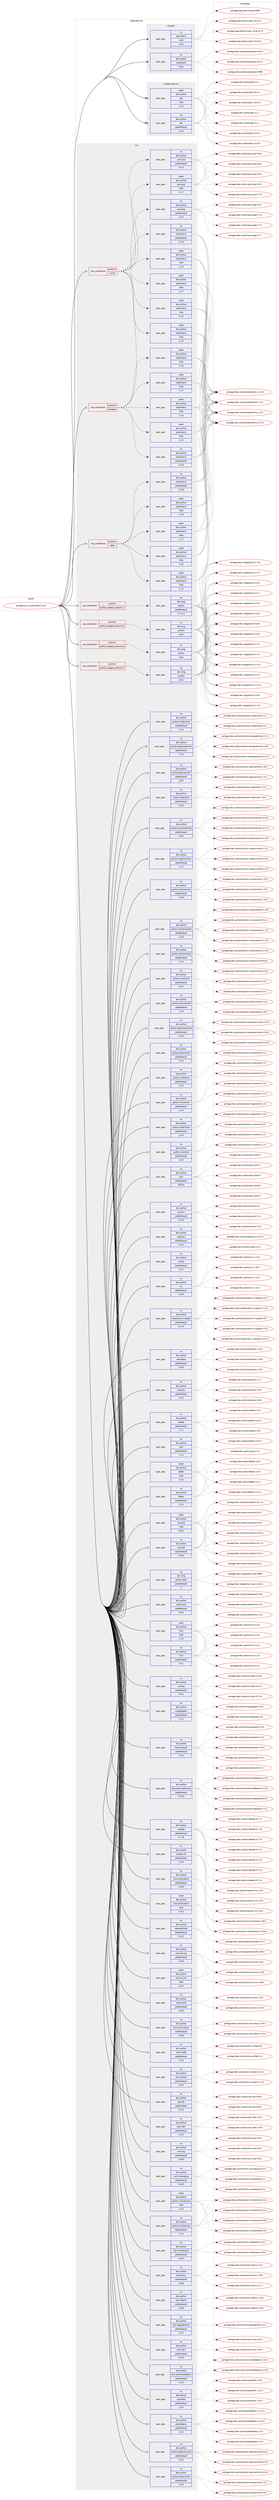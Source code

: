 digraph prolog {

# *************
# Graph options
# *************

newrank=true;
concentrate=true;
compound=true;
graph [rankdir=LR,fontname=Helvetica,fontsize=10,ranksep=1.5];#, ranksep=2.5, nodesep=0.2];
edge  [arrowhead=vee];
node  [fontname=Helvetica,fontsize=10];

# **********
# The ebuild
# **********

subgraph cluster_leftcol {
color=gray;
rank=same;
label=<<i>ebuild</i>>;
id [label="portage://sys-cluster/heat-12.0.0", color=red, width=4, href="../sys-cluster/heat-12.0.0.svg"];
}

# ****************
# The dependencies
# ****************

subgraph cluster_midcol {
color=gray;
label=<<i>dependencies</i>>;
subgraph cluster_compile {
fillcolor="#eeeeee";
style=filled;
label=<<i>compile</i>>;
subgraph pack308979 {
dependency417370 [label=<<TABLE BORDER="0" CELLBORDER="1" CELLSPACING="0" CELLPADDING="4" WIDTH="220"><TR><TD ROWSPAN="6" CELLPADDING="30">pack_dep</TD></TR><TR><TD WIDTH="110">no</TD></TR><TR><TD>app-admin</TD></TR><TR><TD>sudo</TD></TR><TR><TD>none</TD></TR><TR><TD></TD></TR></TABLE>>, shape=none, color=blue];
}
id:e -> dependency417370:w [weight=20,style="solid",arrowhead="vee"];
subgraph pack308980 {
dependency417371 [label=<<TABLE BORDER="0" CELLBORDER="1" CELLSPACING="0" CELLPADDING="4" WIDTH="220"><TR><TD ROWSPAN="6" CELLPADDING="30">pack_dep</TD></TR><TR><TD WIDTH="110">no</TD></TR><TR><TD>dev-python</TD></TR><TR><TD>setuptools</TD></TR><TR><TD>none</TD></TR><TR><TD></TD></TR></TABLE>>, shape=none, color=blue];
}
id:e -> dependency417371:w [weight=20,style="solid",arrowhead="vee"];
}
subgraph cluster_compileandrun {
fillcolor="#eeeeee";
style=filled;
label=<<i>compile and run</i>>;
subgraph pack308981 {
dependency417372 [label=<<TABLE BORDER="0" CELLBORDER="1" CELLSPACING="0" CELLPADDING="4" WIDTH="220"><TR><TD ROWSPAN="6" CELLPADDING="30">pack_dep</TD></TR><TR><TD WIDTH="110">no</TD></TR><TR><TD>dev-python</TD></TR><TR><TD>pbr</TD></TR><TR><TD>greaterequal</TD></TR><TR><TD>2.0.0</TD></TR></TABLE>>, shape=none, color=blue];
}
id:e -> dependency417372:w [weight=20,style="solid",arrowhead="odotvee"];
subgraph pack308982 {
dependency417373 [label=<<TABLE BORDER="0" CELLBORDER="1" CELLSPACING="0" CELLPADDING="4" WIDTH="220"><TR><TD ROWSPAN="6" CELLPADDING="30">pack_dep</TD></TR><TR><TD WIDTH="110">weak</TD></TR><TR><TD>dev-python</TD></TR><TR><TD>pbr</TD></TR><TR><TD>tilde</TD></TR><TR><TD>2.1.0</TD></TR></TABLE>>, shape=none, color=blue];
}
id:e -> dependency417373:w [weight=20,style="solid",arrowhead="odotvee"];
}
subgraph cluster_run {
fillcolor="#eeeeee";
style=filled;
label=<<i>run</i>>;
subgraph cond101397 {
dependency417374 [label=<<TABLE BORDER="0" CELLBORDER="1" CELLSPACING="0" CELLPADDING="4"><TR><TD ROWSPAN="3" CELLPADDING="10">use_conditional</TD></TR><TR><TD>positive</TD></TR><TR><TD>mysql</TD></TR></TABLE>>, shape=none, color=red];
subgraph pack308983 {
dependency417375 [label=<<TABLE BORDER="0" CELLBORDER="1" CELLSPACING="0" CELLPADDING="4" WIDTH="220"><TR><TD ROWSPAN="6" CELLPADDING="30">pack_dep</TD></TR><TR><TD WIDTH="110">no</TD></TR><TR><TD>dev-python</TD></TR><TR><TD>pymysql</TD></TR><TR><TD>greaterequal</TD></TR><TR><TD>0.7.6</TD></TR></TABLE>>, shape=none, color=blue];
}
dependency417374:e -> dependency417375:w [weight=20,style="dashed",arrowhead="vee"];
subgraph pack308984 {
dependency417376 [label=<<TABLE BORDER="0" CELLBORDER="1" CELLSPACING="0" CELLPADDING="4" WIDTH="220"><TR><TD ROWSPAN="6" CELLPADDING="30">pack_dep</TD></TR><TR><TD WIDTH="110">weak</TD></TR><TR><TD>dev-python</TD></TR><TR><TD>pymysql</TD></TR><TR><TD>tilde</TD></TR><TR><TD>0.7.7</TD></TR></TABLE>>, shape=none, color=blue];
}
dependency417374:e -> dependency417376:w [weight=20,style="dashed",arrowhead="vee"];
subgraph pack308985 {
dependency417377 [label=<<TABLE BORDER="0" CELLBORDER="1" CELLSPACING="0" CELLPADDING="4" WIDTH="220"><TR><TD ROWSPAN="6" CELLPADDING="30">pack_dep</TD></TR><TR><TD WIDTH="110">no</TD></TR><TR><TD>dev-python</TD></TR><TR><TD>sqlalchemy</TD></TR><TR><TD>greaterequal</TD></TR><TR><TD>1.0.10</TD></TR></TABLE>>, shape=none, color=blue];
}
dependency417374:e -> dependency417377:w [weight=20,style="dashed",arrowhead="vee"];
subgraph pack308986 {
dependency417378 [label=<<TABLE BORDER="0" CELLBORDER="1" CELLSPACING="0" CELLPADDING="4" WIDTH="220"><TR><TD ROWSPAN="6" CELLPADDING="30">pack_dep</TD></TR><TR><TD WIDTH="110">weak</TD></TR><TR><TD>dev-python</TD></TR><TR><TD>sqlalchemy</TD></TR><TR><TD>tilde</TD></TR><TR><TD>1.1.5</TD></TR></TABLE>>, shape=none, color=blue];
}
dependency417374:e -> dependency417378:w [weight=20,style="dashed",arrowhead="vee"];
subgraph pack308987 {
dependency417379 [label=<<TABLE BORDER="0" CELLBORDER="1" CELLSPACING="0" CELLPADDING="4" WIDTH="220"><TR><TD ROWSPAN="6" CELLPADDING="30">pack_dep</TD></TR><TR><TD WIDTH="110">weak</TD></TR><TR><TD>dev-python</TD></TR><TR><TD>sqlalchemy</TD></TR><TR><TD>tilde</TD></TR><TR><TD>1.1.6</TD></TR></TABLE>>, shape=none, color=blue];
}
dependency417374:e -> dependency417379:w [weight=20,style="dashed",arrowhead="vee"];
subgraph pack308988 {
dependency417380 [label=<<TABLE BORDER="0" CELLBORDER="1" CELLSPACING="0" CELLPADDING="4" WIDTH="220"><TR><TD ROWSPAN="6" CELLPADDING="30">pack_dep</TD></TR><TR><TD WIDTH="110">weak</TD></TR><TR><TD>dev-python</TD></TR><TR><TD>sqlalchemy</TD></TR><TR><TD>tilde</TD></TR><TR><TD>1.1.7</TD></TR></TABLE>>, shape=none, color=blue];
}
dependency417374:e -> dependency417380:w [weight=20,style="dashed",arrowhead="vee"];
subgraph pack308989 {
dependency417381 [label=<<TABLE BORDER="0" CELLBORDER="1" CELLSPACING="0" CELLPADDING="4" WIDTH="220"><TR><TD ROWSPAN="6" CELLPADDING="30">pack_dep</TD></TR><TR><TD WIDTH="110">weak</TD></TR><TR><TD>dev-python</TD></TR><TR><TD>sqlalchemy</TD></TR><TR><TD>tilde</TD></TR><TR><TD>1.1.8</TD></TR></TABLE>>, shape=none, color=blue];
}
dependency417374:e -> dependency417381:w [weight=20,style="dashed",arrowhead="vee"];
}
id:e -> dependency417374:w [weight=20,style="solid",arrowhead="odot"];
subgraph cond101398 {
dependency417382 [label=<<TABLE BORDER="0" CELLBORDER="1" CELLSPACING="0" CELLPADDING="4"><TR><TD ROWSPAN="3" CELLPADDING="10">use_conditional</TD></TR><TR><TD>positive</TD></TR><TR><TD>postgres</TD></TR></TABLE>>, shape=none, color=red];
subgraph pack308990 {
dependency417383 [label=<<TABLE BORDER="0" CELLBORDER="1" CELLSPACING="0" CELLPADDING="4" WIDTH="220"><TR><TD ROWSPAN="6" CELLPADDING="30">pack_dep</TD></TR><TR><TD WIDTH="110">no</TD></TR><TR><TD>dev-python</TD></TR><TR><TD>psycopg</TD></TR><TR><TD>greaterequal</TD></TR><TR><TD>2.5.0</TD></TR></TABLE>>, shape=none, color=blue];
}
dependency417382:e -> dependency417383:w [weight=20,style="dashed",arrowhead="vee"];
subgraph pack308991 {
dependency417384 [label=<<TABLE BORDER="0" CELLBORDER="1" CELLSPACING="0" CELLPADDING="4" WIDTH="220"><TR><TD ROWSPAN="6" CELLPADDING="30">pack_dep</TD></TR><TR><TD WIDTH="110">no</TD></TR><TR><TD>dev-python</TD></TR><TR><TD>sqlalchemy</TD></TR><TR><TD>greaterequal</TD></TR><TR><TD>1.0.10</TD></TR></TABLE>>, shape=none, color=blue];
}
dependency417382:e -> dependency417384:w [weight=20,style="dashed",arrowhead="vee"];
subgraph pack308992 {
dependency417385 [label=<<TABLE BORDER="0" CELLBORDER="1" CELLSPACING="0" CELLPADDING="4" WIDTH="220"><TR><TD ROWSPAN="6" CELLPADDING="30">pack_dep</TD></TR><TR><TD WIDTH="110">weak</TD></TR><TR><TD>dev-python</TD></TR><TR><TD>sqlalchemy</TD></TR><TR><TD>tilde</TD></TR><TR><TD>1.1.5</TD></TR></TABLE>>, shape=none, color=blue];
}
dependency417382:e -> dependency417385:w [weight=20,style="dashed",arrowhead="vee"];
subgraph pack308993 {
dependency417386 [label=<<TABLE BORDER="0" CELLBORDER="1" CELLSPACING="0" CELLPADDING="4" WIDTH="220"><TR><TD ROWSPAN="6" CELLPADDING="30">pack_dep</TD></TR><TR><TD WIDTH="110">weak</TD></TR><TR><TD>dev-python</TD></TR><TR><TD>sqlalchemy</TD></TR><TR><TD>tilde</TD></TR><TR><TD>1.1.6</TD></TR></TABLE>>, shape=none, color=blue];
}
dependency417382:e -> dependency417386:w [weight=20,style="dashed",arrowhead="vee"];
subgraph pack308994 {
dependency417387 [label=<<TABLE BORDER="0" CELLBORDER="1" CELLSPACING="0" CELLPADDING="4" WIDTH="220"><TR><TD ROWSPAN="6" CELLPADDING="30">pack_dep</TD></TR><TR><TD WIDTH="110">weak</TD></TR><TR><TD>dev-python</TD></TR><TR><TD>sqlalchemy</TD></TR><TR><TD>tilde</TD></TR><TR><TD>1.1.7</TD></TR></TABLE>>, shape=none, color=blue];
}
dependency417382:e -> dependency417387:w [weight=20,style="dashed",arrowhead="vee"];
subgraph pack308995 {
dependency417388 [label=<<TABLE BORDER="0" CELLBORDER="1" CELLSPACING="0" CELLPADDING="4" WIDTH="220"><TR><TD ROWSPAN="6" CELLPADDING="30">pack_dep</TD></TR><TR><TD WIDTH="110">weak</TD></TR><TR><TD>dev-python</TD></TR><TR><TD>sqlalchemy</TD></TR><TR><TD>tilde</TD></TR><TR><TD>1.1.8</TD></TR></TABLE>>, shape=none, color=blue];
}
dependency417382:e -> dependency417388:w [weight=20,style="dashed",arrowhead="vee"];
}
id:e -> dependency417382:w [weight=20,style="solid",arrowhead="odot"];
subgraph cond101399 {
dependency417389 [label=<<TABLE BORDER="0" CELLBORDER="1" CELLSPACING="0" CELLPADDING="4"><TR><TD ROWSPAN="3" CELLPADDING="10">use_conditional</TD></TR><TR><TD>positive</TD></TR><TR><TD>python_targets_python2_7</TD></TR></TABLE>>, shape=none, color=red];
subgraph pack308996 {
dependency417390 [label=<<TABLE BORDER="0" CELLBORDER="1" CELLSPACING="0" CELLPADDING="4" WIDTH="220"><TR><TD ROWSPAN="6" CELLPADDING="30">pack_dep</TD></TR><TR><TD WIDTH="110">no</TD></TR><TR><TD>dev-lang</TD></TR><TR><TD>python</TD></TR><TR><TD>greaterequal</TD></TR><TR><TD>2.7.5-r2</TD></TR></TABLE>>, shape=none, color=blue];
}
dependency417389:e -> dependency417390:w [weight=20,style="dashed",arrowhead="vee"];
}
id:e -> dependency417389:w [weight=20,style="solid",arrowhead="odot"];
subgraph cond101400 {
dependency417391 [label=<<TABLE BORDER="0" CELLBORDER="1" CELLSPACING="0" CELLPADDING="4"><TR><TD ROWSPAN="3" CELLPADDING="10">use_conditional</TD></TR><TR><TD>positive</TD></TR><TR><TD>python_targets_python3_5</TD></TR></TABLE>>, shape=none, color=red];
subgraph pack308997 {
dependency417392 [label=<<TABLE BORDER="0" CELLBORDER="1" CELLSPACING="0" CELLPADDING="4" WIDTH="220"><TR><TD ROWSPAN="6" CELLPADDING="30">pack_dep</TD></TR><TR><TD WIDTH="110">no</TD></TR><TR><TD>dev-lang</TD></TR><TR><TD>python</TD></TR><TR><TD>none</TD></TR><TR><TD></TD></TR></TABLE>>, shape=none, color=blue];
}
dependency417391:e -> dependency417392:w [weight=20,style="dashed",arrowhead="vee"];
}
id:e -> dependency417391:w [weight=20,style="solid",arrowhead="odot"];
subgraph cond101401 {
dependency417393 [label=<<TABLE BORDER="0" CELLBORDER="1" CELLSPACING="0" CELLPADDING="4"><TR><TD ROWSPAN="3" CELLPADDING="10">use_conditional</TD></TR><TR><TD>positive</TD></TR><TR><TD>python_targets_python3_6</TD></TR></TABLE>>, shape=none, color=red];
subgraph pack308998 {
dependency417394 [label=<<TABLE BORDER="0" CELLBORDER="1" CELLSPACING="0" CELLPADDING="4" WIDTH="220"><TR><TD ROWSPAN="6" CELLPADDING="30">pack_dep</TD></TR><TR><TD WIDTH="110">no</TD></TR><TR><TD>dev-lang</TD></TR><TR><TD>python</TD></TR><TR><TD>none</TD></TR><TR><TD></TD></TR></TABLE>>, shape=none, color=blue];
}
dependency417393:e -> dependency417394:w [weight=20,style="dashed",arrowhead="vee"];
}
id:e -> dependency417393:w [weight=20,style="solid",arrowhead="odot"];
subgraph cond101402 {
dependency417395 [label=<<TABLE BORDER="0" CELLBORDER="1" CELLSPACING="0" CELLPADDING="4"><TR><TD ROWSPAN="3" CELLPADDING="10">use_conditional</TD></TR><TR><TD>positive</TD></TR><TR><TD>python_targets_python3_7</TD></TR></TABLE>>, shape=none, color=red];
subgraph pack308999 {
dependency417396 [label=<<TABLE BORDER="0" CELLBORDER="1" CELLSPACING="0" CELLPADDING="4" WIDTH="220"><TR><TD ROWSPAN="6" CELLPADDING="30">pack_dep</TD></TR><TR><TD WIDTH="110">no</TD></TR><TR><TD>dev-lang</TD></TR><TR><TD>python</TD></TR><TR><TD>none</TD></TR><TR><TD></TD></TR></TABLE>>, shape=none, color=blue];
}
dependency417395:e -> dependency417396:w [weight=20,style="dashed",arrowhead="vee"];
}
id:e -> dependency417395:w [weight=20,style="solid",arrowhead="odot"];
subgraph cond101403 {
dependency417397 [label=<<TABLE BORDER="0" CELLBORDER="1" CELLSPACING="0" CELLPADDING="4"><TR><TD ROWSPAN="3" CELLPADDING="10">use_conditional</TD></TR><TR><TD>positive</TD></TR><TR><TD>sqlite</TD></TR></TABLE>>, shape=none, color=red];
subgraph pack309000 {
dependency417398 [label=<<TABLE BORDER="0" CELLBORDER="1" CELLSPACING="0" CELLPADDING="4" WIDTH="220"><TR><TD ROWSPAN="6" CELLPADDING="30">pack_dep</TD></TR><TR><TD WIDTH="110">no</TD></TR><TR><TD>dev-python</TD></TR><TR><TD>sqlalchemy</TD></TR><TR><TD>greaterequal</TD></TR><TR><TD>1.0.10</TD></TR></TABLE>>, shape=none, color=blue];
}
dependency417397:e -> dependency417398:w [weight=20,style="dashed",arrowhead="vee"];
subgraph pack309001 {
dependency417399 [label=<<TABLE BORDER="0" CELLBORDER="1" CELLSPACING="0" CELLPADDING="4" WIDTH="220"><TR><TD ROWSPAN="6" CELLPADDING="30">pack_dep</TD></TR><TR><TD WIDTH="110">weak</TD></TR><TR><TD>dev-python</TD></TR><TR><TD>sqlalchemy</TD></TR><TR><TD>tilde</TD></TR><TR><TD>1.1.5</TD></TR></TABLE>>, shape=none, color=blue];
}
dependency417397:e -> dependency417399:w [weight=20,style="dashed",arrowhead="vee"];
subgraph pack309002 {
dependency417400 [label=<<TABLE BORDER="0" CELLBORDER="1" CELLSPACING="0" CELLPADDING="4" WIDTH="220"><TR><TD ROWSPAN="6" CELLPADDING="30">pack_dep</TD></TR><TR><TD WIDTH="110">weak</TD></TR><TR><TD>dev-python</TD></TR><TR><TD>sqlalchemy</TD></TR><TR><TD>tilde</TD></TR><TR><TD>1.1.6</TD></TR></TABLE>>, shape=none, color=blue];
}
dependency417397:e -> dependency417400:w [weight=20,style="dashed",arrowhead="vee"];
subgraph pack309003 {
dependency417401 [label=<<TABLE BORDER="0" CELLBORDER="1" CELLSPACING="0" CELLPADDING="4" WIDTH="220"><TR><TD ROWSPAN="6" CELLPADDING="30">pack_dep</TD></TR><TR><TD WIDTH="110">weak</TD></TR><TR><TD>dev-python</TD></TR><TR><TD>sqlalchemy</TD></TR><TR><TD>tilde</TD></TR><TR><TD>1.1.7</TD></TR></TABLE>>, shape=none, color=blue];
}
dependency417397:e -> dependency417401:w [weight=20,style="dashed",arrowhead="vee"];
subgraph pack309004 {
dependency417402 [label=<<TABLE BORDER="0" CELLBORDER="1" CELLSPACING="0" CELLPADDING="4" WIDTH="220"><TR><TD ROWSPAN="6" CELLPADDING="30">pack_dep</TD></TR><TR><TD WIDTH="110">weak</TD></TR><TR><TD>dev-python</TD></TR><TR><TD>sqlalchemy</TD></TR><TR><TD>tilde</TD></TR><TR><TD>1.1.8</TD></TR></TABLE>>, shape=none, color=blue];
}
dependency417397:e -> dependency417402:w [weight=20,style="dashed",arrowhead="vee"];
}
id:e -> dependency417397:w [weight=20,style="solid",arrowhead="odot"];
subgraph pack309005 {
dependency417403 [label=<<TABLE BORDER="0" CELLBORDER="1" CELLSPACING="0" CELLPADDING="4" WIDTH="220"><TR><TD ROWSPAN="6" CELLPADDING="30">pack_dep</TD></TR><TR><TD WIDTH="110">no</TD></TR><TR><TD>dev-lang</TD></TR><TR><TD>python-exec</TD></TR><TR><TD>greaterequal</TD></TR><TR><TD>2</TD></TR></TABLE>>, shape=none, color=blue];
}
id:e -> dependency417403:w [weight=20,style="solid",arrowhead="odot"];
subgraph pack309006 {
dependency417404 [label=<<TABLE BORDER="0" CELLBORDER="1" CELLSPACING="0" CELLPADDING="4" WIDTH="220"><TR><TD ROWSPAN="6" CELLPADDING="30">pack_dep</TD></TR><TR><TD WIDTH="110">no</TD></TR><TR><TD>dev-python</TD></TR><TR><TD>Babel</TD></TR><TR><TD>greaterequal</TD></TR><TR><TD>2.3.4</TD></TR></TABLE>>, shape=none, color=blue];
}
id:e -> dependency417404:w [weight=20,style="solid",arrowhead="odot"];
subgraph pack309007 {
dependency417405 [label=<<TABLE BORDER="0" CELLBORDER="1" CELLSPACING="0" CELLPADDING="4" WIDTH="220"><TR><TD ROWSPAN="6" CELLPADDING="30">pack_dep</TD></TR><TR><TD WIDTH="110">no</TD></TR><TR><TD>dev-python</TD></TR><TR><TD>aodhclient</TD></TR><TR><TD>greaterequal</TD></TR><TR><TD>0.9.0</TD></TR></TABLE>>, shape=none, color=blue];
}
id:e -> dependency417405:w [weight=20,style="solid",arrowhead="odot"];
subgraph pack309008 {
dependency417406 [label=<<TABLE BORDER="0" CELLBORDER="1" CELLSPACING="0" CELLPADDING="4" WIDTH="220"><TR><TD ROWSPAN="6" CELLPADDING="30">pack_dep</TD></TR><TR><TD WIDTH="110">no</TD></TR><TR><TD>dev-python</TD></TR><TR><TD>croniter</TD></TR><TR><TD>greaterequal</TD></TR><TR><TD>0.3.4</TD></TR></TABLE>>, shape=none, color=blue];
}
id:e -> dependency417406:w [weight=20,style="solid",arrowhead="odot"];
subgraph pack309009 {
dependency417407 [label=<<TABLE BORDER="0" CELLBORDER="1" CELLSPACING="0" CELLPADDING="4" WIDTH="220"><TR><TD ROWSPAN="6" CELLPADDING="30">pack_dep</TD></TR><TR><TD WIDTH="110">no</TD></TR><TR><TD>dev-python</TD></TR><TR><TD>cryptography</TD></TR><TR><TD>greaterequal</TD></TR><TR><TD>1.2.1</TD></TR></TABLE>>, shape=none, color=blue];
}
id:e -> dependency417407:w [weight=20,style="solid",arrowhead="odot"];
subgraph pack309010 {
dependency417408 [label=<<TABLE BORDER="0" CELLBORDER="1" CELLSPACING="0" CELLPADDING="4" WIDTH="220"><TR><TD ROWSPAN="6" CELLPADDING="30">pack_dep</TD></TR><TR><TD WIDTH="110">no</TD></TR><TR><TD>dev-python</TD></TR><TR><TD>eventlet</TD></TR><TR><TD>greaterequal</TD></TR><TR><TD>0.18.4</TD></TR></TABLE>>, shape=none, color=blue];
}
id:e -> dependency417408:w [weight=20,style="solid",arrowhead="odot"];
subgraph pack309011 {
dependency417409 [label=<<TABLE BORDER="0" CELLBORDER="1" CELLSPACING="0" CELLPADDING="4" WIDTH="220"><TR><TD ROWSPAN="6" CELLPADDING="30">pack_dep</TD></TR><TR><TD WIDTH="110">no</TD></TR><TR><TD>dev-python</TD></TR><TR><TD>keystoneauth</TD></TR><TR><TD>greaterequal</TD></TR><TR><TD>3.4.0</TD></TR></TABLE>>, shape=none, color=blue];
}
id:e -> dependency417409:w [weight=20,style="solid",arrowhead="odot"];
subgraph pack309012 {
dependency417410 [label=<<TABLE BORDER="0" CELLBORDER="1" CELLSPACING="0" CELLPADDING="4" WIDTH="220"><TR><TD ROWSPAN="6" CELLPADDING="30">pack_dep</TD></TR><TR><TD WIDTH="110">no</TD></TR><TR><TD>dev-python</TD></TR><TR><TD>keystonemiddleware</TD></TR><TR><TD>greaterequal</TD></TR><TR><TD>4.17.0</TD></TR></TABLE>>, shape=none, color=blue];
}
id:e -> dependency417410:w [weight=20,style="solid",arrowhead="odot"];
subgraph pack309013 {
dependency417411 [label=<<TABLE BORDER="0" CELLBORDER="1" CELLSPACING="0" CELLPADDING="4" WIDTH="220"><TR><TD ROWSPAN="6" CELLPADDING="30">pack_dep</TD></TR><TR><TD WIDTH="110">no</TD></TR><TR><TD>dev-python</TD></TR><TR><TD>lxml</TD></TR><TR><TD>greaterequal</TD></TR><TR><TD>3.4.1</TD></TR></TABLE>>, shape=none, color=blue];
}
id:e -> dependency417411:w [weight=20,style="solid",arrowhead="odot"];
subgraph pack309014 {
dependency417412 [label=<<TABLE BORDER="0" CELLBORDER="1" CELLSPACING="0" CELLPADDING="4" WIDTH="220"><TR><TD ROWSPAN="6" CELLPADDING="30">pack_dep</TD></TR><TR><TD WIDTH="110">no</TD></TR><TR><TD>dev-python</TD></TR><TR><TD>netaddr</TD></TR><TR><TD>greaterequal</TD></TR><TR><TD>0.7.18</TD></TR></TABLE>>, shape=none, color=blue];
}
id:e -> dependency417412:w [weight=20,style="solid",arrowhead="odot"];
subgraph pack309015 {
dependency417413 [label=<<TABLE BORDER="0" CELLBORDER="1" CELLSPACING="0" CELLPADDING="4" WIDTH="220"><TR><TD ROWSPAN="6" CELLPADDING="30">pack_dep</TD></TR><TR><TD WIDTH="110">no</TD></TR><TR><TD>dev-python</TD></TR><TR><TD>neutron-lib</TD></TR><TR><TD>greaterequal</TD></TR><TR><TD>1.14.0</TD></TR></TABLE>>, shape=none, color=blue];
}
id:e -> dependency417413:w [weight=20,style="solid",arrowhead="odot"];
subgraph pack309016 {
dependency417414 [label=<<TABLE BORDER="0" CELLBORDER="1" CELLSPACING="0" CELLPADDING="4" WIDTH="220"><TR><TD ROWSPAN="6" CELLPADDING="30">pack_dep</TD></TR><TR><TD WIDTH="110">no</TD></TR><TR><TD>dev-python</TD></TR><TR><TD>openstacksdk</TD></TR><TR><TD>greaterequal</TD></TR><TR><TD>0.11.2</TD></TR></TABLE>>, shape=none, color=blue];
}
id:e -> dependency417414:w [weight=20,style="solid",arrowhead="odot"];
subgraph pack309017 {
dependency417415 [label=<<TABLE BORDER="0" CELLBORDER="1" CELLSPACING="0" CELLPADDING="4" WIDTH="220"><TR><TD ROWSPAN="6" CELLPADDING="30">pack_dep</TD></TR><TR><TD WIDTH="110">no</TD></TR><TR><TD>dev-python</TD></TR><TR><TD>oslo-cache</TD></TR><TR><TD>greaterequal</TD></TR><TR><TD>1.26.0</TD></TR></TABLE>>, shape=none, color=blue];
}
id:e -> dependency417415:w [weight=20,style="solid",arrowhead="odot"];
subgraph pack309018 {
dependency417416 [label=<<TABLE BORDER="0" CELLBORDER="1" CELLSPACING="0" CELLPADDING="4" WIDTH="220"><TR><TD ROWSPAN="6" CELLPADDING="30">pack_dep</TD></TR><TR><TD WIDTH="110">no</TD></TR><TR><TD>dev-python</TD></TR><TR><TD>oslo-concurrency</TD></TR><TR><TD>greaterequal</TD></TR><TR><TD>3.26.0</TD></TR></TABLE>>, shape=none, color=blue];
}
id:e -> dependency417416:w [weight=20,style="solid",arrowhead="odot"];
subgraph pack309019 {
dependency417417 [label=<<TABLE BORDER="0" CELLBORDER="1" CELLSPACING="0" CELLPADDING="4" WIDTH="220"><TR><TD ROWSPAN="6" CELLPADDING="30">pack_dep</TD></TR><TR><TD WIDTH="110">no</TD></TR><TR><TD>dev-python</TD></TR><TR><TD>oslo-config</TD></TR><TR><TD>greaterequal</TD></TR><TR><TD>5.2.0</TD></TR></TABLE>>, shape=none, color=blue];
}
id:e -> dependency417417:w [weight=20,style="solid",arrowhead="odot"];
subgraph pack309020 {
dependency417418 [label=<<TABLE BORDER="0" CELLBORDER="1" CELLSPACING="0" CELLPADDING="4" WIDTH="220"><TR><TD ROWSPAN="6" CELLPADDING="30">pack_dep</TD></TR><TR><TD WIDTH="110">no</TD></TR><TR><TD>dev-python</TD></TR><TR><TD>oslo-context</TD></TR><TR><TD>greaterequal</TD></TR><TR><TD>2.19.2</TD></TR></TABLE>>, shape=none, color=blue];
}
id:e -> dependency417418:w [weight=20,style="solid",arrowhead="odot"];
subgraph pack309021 {
dependency417419 [label=<<TABLE BORDER="0" CELLBORDER="1" CELLSPACING="0" CELLPADDING="4" WIDTH="220"><TR><TD ROWSPAN="6" CELLPADDING="30">pack_dep</TD></TR><TR><TD WIDTH="110">no</TD></TR><TR><TD>dev-python</TD></TR><TR><TD>oslo-db</TD></TR><TR><TD>greaterequal</TD></TR><TR><TD>4.27.0</TD></TR></TABLE>>, shape=none, color=blue];
}
id:e -> dependency417419:w [weight=20,style="solid",arrowhead="odot"];
subgraph pack309022 {
dependency417420 [label=<<TABLE BORDER="0" CELLBORDER="1" CELLSPACING="0" CELLPADDING="4" WIDTH="220"><TR><TD ROWSPAN="6" CELLPADDING="30">pack_dep</TD></TR><TR><TD WIDTH="110">no</TD></TR><TR><TD>dev-python</TD></TR><TR><TD>oslo-i18n</TD></TR><TR><TD>greaterequal</TD></TR><TR><TD>3.15.3</TD></TR></TABLE>>, shape=none, color=blue];
}
id:e -> dependency417420:w [weight=20,style="solid",arrowhead="odot"];
subgraph pack309023 {
dependency417421 [label=<<TABLE BORDER="0" CELLBORDER="1" CELLSPACING="0" CELLPADDING="4" WIDTH="220"><TR><TD ROWSPAN="6" CELLPADDING="30">pack_dep</TD></TR><TR><TD WIDTH="110">no</TD></TR><TR><TD>dev-python</TD></TR><TR><TD>oslo-log</TD></TR><TR><TD>greaterequal</TD></TR><TR><TD>3.36.0</TD></TR></TABLE>>, shape=none, color=blue];
}
id:e -> dependency417421:w [weight=20,style="solid",arrowhead="odot"];
subgraph pack309024 {
dependency417422 [label=<<TABLE BORDER="0" CELLBORDER="1" CELLSPACING="0" CELLPADDING="4" WIDTH="220"><TR><TD ROWSPAN="6" CELLPADDING="30">pack_dep</TD></TR><TR><TD WIDTH="110">no</TD></TR><TR><TD>dev-python</TD></TR><TR><TD>oslo-messaging</TD></TR><TR><TD>greaterequal</TD></TR><TR><TD>5.29.0</TD></TR></TABLE>>, shape=none, color=blue];
}
id:e -> dependency417422:w [weight=20,style="solid",arrowhead="odot"];
subgraph pack309025 {
dependency417423 [label=<<TABLE BORDER="0" CELLBORDER="1" CELLSPACING="0" CELLPADDING="4" WIDTH="220"><TR><TD ROWSPAN="6" CELLPADDING="30">pack_dep</TD></TR><TR><TD WIDTH="110">no</TD></TR><TR><TD>dev-python</TD></TR><TR><TD>oslo-middleware</TD></TR><TR><TD>greaterequal</TD></TR><TR><TD>3.31.0</TD></TR></TABLE>>, shape=none, color=blue];
}
id:e -> dependency417423:w [weight=20,style="solid",arrowhead="odot"];
subgraph pack309026 {
dependency417424 [label=<<TABLE BORDER="0" CELLBORDER="1" CELLSPACING="0" CELLPADDING="4" WIDTH="220"><TR><TD ROWSPAN="6" CELLPADDING="30">pack_dep</TD></TR><TR><TD WIDTH="110">no</TD></TR><TR><TD>dev-python</TD></TR><TR><TD>oslo-policy</TD></TR><TR><TD>greaterequal</TD></TR><TR><TD>1.30.0</TD></TR></TABLE>>, shape=none, color=blue];
}
id:e -> dependency417424:w [weight=20,style="solid",arrowhead="odot"];
subgraph pack309027 {
dependency417425 [label=<<TABLE BORDER="0" CELLBORDER="1" CELLSPACING="0" CELLPADDING="4" WIDTH="220"><TR><TD ROWSPAN="6" CELLPADDING="30">pack_dep</TD></TR><TR><TD WIDTH="110">no</TD></TR><TR><TD>dev-python</TD></TR><TR><TD>oslo-reports</TD></TR><TR><TD>greaterequal</TD></TR><TR><TD>1.18.0</TD></TR></TABLE>>, shape=none, color=blue];
}
id:e -> dependency417425:w [weight=20,style="solid",arrowhead="odot"];
subgraph pack309028 {
dependency417426 [label=<<TABLE BORDER="0" CELLBORDER="1" CELLSPACING="0" CELLPADDING="4" WIDTH="220"><TR><TD ROWSPAN="6" CELLPADDING="30">pack_dep</TD></TR><TR><TD WIDTH="110">no</TD></TR><TR><TD>dev-python</TD></TR><TR><TD>oslo-serialization</TD></TR><TR><TD>greaterequal</TD></TR><TR><TD>2.18.0</TD></TR></TABLE>>, shape=none, color=blue];
}
id:e -> dependency417426:w [weight=20,style="solid",arrowhead="odot"];
subgraph pack309029 {
dependency417427 [label=<<TABLE BORDER="0" CELLBORDER="1" CELLSPACING="0" CELLPADDING="4" WIDTH="220"><TR><TD ROWSPAN="6" CELLPADDING="30">pack_dep</TD></TR><TR><TD WIDTH="110">no</TD></TR><TR><TD>dev-python</TD></TR><TR><TD>oslo-service</TD></TR><TR><TD>greaterequal</TD></TR><TR><TD>1.24.0</TD></TR></TABLE>>, shape=none, color=blue];
}
id:e -> dependency417427:w [weight=20,style="solid",arrowhead="odot"];
subgraph pack309030 {
dependency417428 [label=<<TABLE BORDER="0" CELLBORDER="1" CELLSPACING="0" CELLPADDING="4" WIDTH="220"><TR><TD ROWSPAN="6" CELLPADDING="30">pack_dep</TD></TR><TR><TD WIDTH="110">no</TD></TR><TR><TD>dev-python</TD></TR><TR><TD>oslo-upgradecheck</TD></TR><TR><TD>greaterequal</TD></TR><TR><TD>0.1.0</TD></TR></TABLE>>, shape=none, color=blue];
}
id:e -> dependency417428:w [weight=20,style="solid",arrowhead="odot"];
subgraph pack309031 {
dependency417429 [label=<<TABLE BORDER="0" CELLBORDER="1" CELLSPACING="0" CELLPADDING="4" WIDTH="220"><TR><TD ROWSPAN="6" CELLPADDING="30">pack_dep</TD></TR><TR><TD WIDTH="110">no</TD></TR><TR><TD>dev-python</TD></TR><TR><TD>oslo-utils</TD></TR><TR><TD>greaterequal</TD></TR><TR><TD>3.37.0</TD></TR></TABLE>>, shape=none, color=blue];
}
id:e -> dependency417429:w [weight=20,style="solid",arrowhead="odot"];
subgraph pack309032 {
dependency417430 [label=<<TABLE BORDER="0" CELLBORDER="1" CELLSPACING="0" CELLPADDING="4" WIDTH="220"><TR><TD ROWSPAN="6" CELLPADDING="30">pack_dep</TD></TR><TR><TD WIDTH="110">no</TD></TR><TR><TD>dev-python</TD></TR><TR><TD>oslo-versionedobjects</TD></TR><TR><TD>greaterequal</TD></TR><TR><TD>1.31.2</TD></TR></TABLE>>, shape=none, color=blue];
}
id:e -> dependency417430:w [weight=20,style="solid",arrowhead="odot"];
subgraph pack309033 {
dependency417431 [label=<<TABLE BORDER="0" CELLBORDER="1" CELLSPACING="0" CELLPADDING="4" WIDTH="220"><TR><TD ROWSPAN="6" CELLPADDING="30">pack_dep</TD></TR><TR><TD WIDTH="110">no</TD></TR><TR><TD>dev-python</TD></TR><TR><TD>osprofiler</TD></TR><TR><TD>greaterequal</TD></TR><TR><TD>1.4.0</TD></TR></TABLE>>, shape=none, color=blue];
}
id:e -> dependency417431:w [weight=20,style="solid",arrowhead="odot"];
subgraph pack309034 {
dependency417432 [label=<<TABLE BORDER="0" CELLBORDER="1" CELLSPACING="0" CELLPADDING="4" WIDTH="220"><TR><TD ROWSPAN="6" CELLPADDING="30">pack_dep</TD></TR><TR><TD WIDTH="110">no</TD></TR><TR><TD>dev-python</TD></TR><TR><TD>pastedeploy</TD></TR><TR><TD>greaterequal</TD></TR><TR><TD>1.5.0</TD></TR></TABLE>>, shape=none, color=blue];
}
id:e -> dependency417432:w [weight=20,style="solid",arrowhead="odot"];
subgraph pack309035 {
dependency417433 [label=<<TABLE BORDER="0" CELLBORDER="1" CELLSPACING="0" CELLPADDING="4" WIDTH="220"><TR><TD ROWSPAN="6" CELLPADDING="30">pack_dep</TD></TR><TR><TD WIDTH="110">no</TD></TR><TR><TD>dev-python</TD></TR><TR><TD>python-barbicanclient</TD></TR><TR><TD>greaterequal</TD></TR><TR><TD>4.5.2</TD></TR></TABLE>>, shape=none, color=blue];
}
id:e -> dependency417433:w [weight=20,style="solid",arrowhead="odot"];
subgraph pack309036 {
dependency417434 [label=<<TABLE BORDER="0" CELLBORDER="1" CELLSPACING="0" CELLPADDING="4" WIDTH="220"><TR><TD ROWSPAN="6" CELLPADDING="30">pack_dep</TD></TR><TR><TD WIDTH="110">no</TD></TR><TR><TD>dev-python</TD></TR><TR><TD>python-blazarclient</TD></TR><TR><TD>greaterequal</TD></TR><TR><TD>1.0.0</TD></TR></TABLE>>, shape=none, color=blue];
}
id:e -> dependency417434:w [weight=20,style="solid",arrowhead="odot"];
subgraph pack309037 {
dependency417435 [label=<<TABLE BORDER="0" CELLBORDER="1" CELLSPACING="0" CELLPADDING="4" WIDTH="220"><TR><TD ROWSPAN="6" CELLPADDING="30">pack_dep</TD></TR><TR><TD WIDTH="110">no</TD></TR><TR><TD>dev-python</TD></TR><TR><TD>python-cinderclient</TD></TR><TR><TD>greaterequal</TD></TR><TR><TD>3.3.0</TD></TR></TABLE>>, shape=none, color=blue];
}
id:e -> dependency417435:w [weight=20,style="solid",arrowhead="odot"];
subgraph pack309038 {
dependency417436 [label=<<TABLE BORDER="0" CELLBORDER="1" CELLSPACING="0" CELLPADDING="4" WIDTH="220"><TR><TD ROWSPAN="6" CELLPADDING="30">pack_dep</TD></TR><TR><TD WIDTH="110">no</TD></TR><TR><TD>dev-python</TD></TR><TR><TD>python-designateclient</TD></TR><TR><TD>greaterequal</TD></TR><TR><TD>2.7.0</TD></TR></TABLE>>, shape=none, color=blue];
}
id:e -> dependency417436:w [weight=20,style="solid",arrowhead="odot"];
subgraph pack309039 {
dependency417437 [label=<<TABLE BORDER="0" CELLBORDER="1" CELLSPACING="0" CELLPADDING="4" WIDTH="220"><TR><TD ROWSPAN="6" CELLPADDING="30">pack_dep</TD></TR><TR><TD WIDTH="110">no</TD></TR><TR><TD>dev-python</TD></TR><TR><TD>python-glanceclient</TD></TR><TR><TD>greaterequal</TD></TR><TR><TD>2.8.0</TD></TR></TABLE>>, shape=none, color=blue];
}
id:e -> dependency417437:w [weight=20,style="solid",arrowhead="odot"];
subgraph pack309040 {
dependency417438 [label=<<TABLE BORDER="0" CELLBORDER="1" CELLSPACING="0" CELLPADDING="4" WIDTH="220"><TR><TD ROWSPAN="6" CELLPADDING="30">pack_dep</TD></TR><TR><TD WIDTH="110">no</TD></TR><TR><TD>dev-python</TD></TR><TR><TD>python-heatclient</TD></TR><TR><TD>greaterequal</TD></TR><TR><TD>1.10.0</TD></TR></TABLE>>, shape=none, color=blue];
}
id:e -> dependency417438:w [weight=20,style="solid",arrowhead="odot"];
subgraph pack309041 {
dependency417439 [label=<<TABLE BORDER="0" CELLBORDER="1" CELLSPACING="0" CELLPADDING="4" WIDTH="220"><TR><TD ROWSPAN="6" CELLPADDING="30">pack_dep</TD></TR><TR><TD WIDTH="110">no</TD></TR><TR><TD>dev-python</TD></TR><TR><TD>python-keystoneclient</TD></TR><TR><TD>greaterequal</TD></TR><TR><TD>3.8.0</TD></TR></TABLE>>, shape=none, color=blue];
}
id:e -> dependency417439:w [weight=20,style="solid",arrowhead="odot"];
subgraph pack309042 {
dependency417440 [label=<<TABLE BORDER="0" CELLBORDER="1" CELLSPACING="0" CELLPADDING="4" WIDTH="220"><TR><TD ROWSPAN="6" CELLPADDING="30">pack_dep</TD></TR><TR><TD WIDTH="110">no</TD></TR><TR><TD>dev-python</TD></TR><TR><TD>python-magnumclient</TD></TR><TR><TD>greaterequal</TD></TR><TR><TD>2.1.0</TD></TR></TABLE>>, shape=none, color=blue];
}
id:e -> dependency417440:w [weight=20,style="solid",arrowhead="odot"];
subgraph pack309043 {
dependency417441 [label=<<TABLE BORDER="0" CELLBORDER="1" CELLSPACING="0" CELLPADDING="4" WIDTH="220"><TR><TD ROWSPAN="6" CELLPADDING="30">pack_dep</TD></TR><TR><TD WIDTH="110">no</TD></TR><TR><TD>dev-python</TD></TR><TR><TD>python-manilaclient</TD></TR><TR><TD>greaterequal</TD></TR><TR><TD>1.16.0</TD></TR></TABLE>>, shape=none, color=blue];
}
id:e -> dependency417441:w [weight=20,style="solid",arrowhead="odot"];
subgraph pack309044 {
dependency417442 [label=<<TABLE BORDER="0" CELLBORDER="1" CELLSPACING="0" CELLPADDING="4" WIDTH="220"><TR><TD ROWSPAN="6" CELLPADDING="30">pack_dep</TD></TR><TR><TD WIDTH="110">no</TD></TR><TR><TD>dev-python</TD></TR><TR><TD>python-mistralclient</TD></TR><TR><TD>greaterequal</TD></TR><TR><TD>3.1.0</TD></TR></TABLE>>, shape=none, color=blue];
}
id:e -> dependency417442:w [weight=20,style="solid",arrowhead="odot"];
subgraph pack309045 {
dependency417443 [label=<<TABLE BORDER="0" CELLBORDER="1" CELLSPACING="0" CELLPADDING="4" WIDTH="220"><TR><TD ROWSPAN="6" CELLPADDING="30">pack_dep</TD></TR><TR><TD WIDTH="110">no</TD></TR><TR><TD>dev-python</TD></TR><TR><TD>python-monascaclient</TD></TR><TR><TD>greaterequal</TD></TR><TR><TD>1.12.0</TD></TR></TABLE>>, shape=none, color=blue];
}
id:e -> dependency417443:w [weight=20,style="solid",arrowhead="odot"];
subgraph pack309046 {
dependency417444 [label=<<TABLE BORDER="0" CELLBORDER="1" CELLSPACING="0" CELLPADDING="4" WIDTH="220"><TR><TD ROWSPAN="6" CELLPADDING="30">pack_dep</TD></TR><TR><TD WIDTH="110">no</TD></TR><TR><TD>dev-python</TD></TR><TR><TD>python-neutronclient</TD></TR><TR><TD>greaterequal</TD></TR><TR><TD>6.7.0</TD></TR></TABLE>>, shape=none, color=blue];
}
id:e -> dependency417444:w [weight=20,style="solid",arrowhead="odot"];
subgraph pack309047 {
dependency417445 [label=<<TABLE BORDER="0" CELLBORDER="1" CELLSPACING="0" CELLPADDING="4" WIDTH="220"><TR><TD ROWSPAN="6" CELLPADDING="30">pack_dep</TD></TR><TR><TD WIDTH="110">no</TD></TR><TR><TD>dev-python</TD></TR><TR><TD>python-novaclient</TD></TR><TR><TD>greaterequal</TD></TR><TR><TD>9.1.0</TD></TR></TABLE>>, shape=none, color=blue];
}
id:e -> dependency417445:w [weight=20,style="solid",arrowhead="odot"];
subgraph pack309048 {
dependency417446 [label=<<TABLE BORDER="0" CELLBORDER="1" CELLSPACING="0" CELLPADDING="4" WIDTH="220"><TR><TD ROWSPAN="6" CELLPADDING="30">pack_dep</TD></TR><TR><TD WIDTH="110">no</TD></TR><TR><TD>dev-python</TD></TR><TR><TD>python-octaviaclient</TD></TR><TR><TD>greaterequal</TD></TR><TR><TD>1.3.0</TD></TR></TABLE>>, shape=none, color=blue];
}
id:e -> dependency417446:w [weight=20,style="solid",arrowhead="odot"];
subgraph pack309049 {
dependency417447 [label=<<TABLE BORDER="0" CELLBORDER="1" CELLSPACING="0" CELLPADDING="4" WIDTH="220"><TR><TD ROWSPAN="6" CELLPADDING="30">pack_dep</TD></TR><TR><TD WIDTH="110">no</TD></TR><TR><TD>dev-python</TD></TR><TR><TD>python-openstackclient</TD></TR><TR><TD>greaterequal</TD></TR><TR><TD>3.12.0</TD></TR></TABLE>>, shape=none, color=blue];
}
id:e -> dependency417447:w [weight=20,style="solid",arrowhead="odot"];
subgraph pack309050 {
dependency417448 [label=<<TABLE BORDER="0" CELLBORDER="1" CELLSPACING="0" CELLPADDING="4" WIDTH="220"><TR><TD ROWSPAN="6" CELLPADDING="30">pack_dep</TD></TR><TR><TD WIDTH="110">no</TD></TR><TR><TD>dev-python</TD></TR><TR><TD>python-saharaclient</TD></TR><TR><TD>greaterequal</TD></TR><TR><TD>1.4.0</TD></TR></TABLE>>, shape=none, color=blue];
}
id:e -> dependency417448:w [weight=20,style="solid",arrowhead="odot"];
subgraph pack309051 {
dependency417449 [label=<<TABLE BORDER="0" CELLBORDER="1" CELLSPACING="0" CELLPADDING="4" WIDTH="220"><TR><TD ROWSPAN="6" CELLPADDING="30">pack_dep</TD></TR><TR><TD WIDTH="110">no</TD></TR><TR><TD>dev-python</TD></TR><TR><TD>python-swiftclient</TD></TR><TR><TD>greaterequal</TD></TR><TR><TD>3.2.0</TD></TR></TABLE>>, shape=none, color=blue];
}
id:e -> dependency417449:w [weight=20,style="solid",arrowhead="odot"];
subgraph pack309052 {
dependency417450 [label=<<TABLE BORDER="0" CELLBORDER="1" CELLSPACING="0" CELLPADDING="4" WIDTH="220"><TR><TD ROWSPAN="6" CELLPADDING="30">pack_dep</TD></TR><TR><TD WIDTH="110">no</TD></TR><TR><TD>dev-python</TD></TR><TR><TD>python-troveclient</TD></TR><TR><TD>greaterequal</TD></TR><TR><TD>2.2.0</TD></TR></TABLE>>, shape=none, color=blue];
}
id:e -> dependency417450:w [weight=20,style="solid",arrowhead="odot"];
subgraph pack309053 {
dependency417451 [label=<<TABLE BORDER="0" CELLBORDER="1" CELLSPACING="0" CELLPADDING="4" WIDTH="220"><TR><TD ROWSPAN="6" CELLPADDING="30">pack_dep</TD></TR><TR><TD WIDTH="110">no</TD></TR><TR><TD>dev-python</TD></TR><TR><TD>python-zaqarclient</TD></TR><TR><TD>greaterequal</TD></TR><TR><TD>1.0.0</TD></TR></TABLE>>, shape=none, color=blue];
}
id:e -> dependency417451:w [weight=20,style="solid",arrowhead="odot"];
subgraph pack309054 {
dependency417452 [label=<<TABLE BORDER="0" CELLBORDER="1" CELLSPACING="0" CELLPADDING="4" WIDTH="220"><TR><TD ROWSPAN="6" CELLPADDING="30">pack_dep</TD></TR><TR><TD WIDTH="110">no</TD></TR><TR><TD>dev-python</TD></TR><TR><TD>python-zunclient</TD></TR><TR><TD>greaterequal</TD></TR><TR><TD>2.0.0</TD></TR></TABLE>>, shape=none, color=blue];
}
id:e -> dependency417452:w [weight=20,style="solid",arrowhead="odot"];
subgraph pack309055 {
dependency417453 [label=<<TABLE BORDER="0" CELLBORDER="1" CELLSPACING="0" CELLPADDING="4" WIDTH="220"><TR><TD ROWSPAN="6" CELLPADDING="30">pack_dep</TD></TR><TR><TD WIDTH="110">no</TD></TR><TR><TD>dev-python</TD></TR><TR><TD>pytz</TD></TR><TR><TD>greaterequal</TD></TR><TR><TD>2013.6</TD></TR></TABLE>>, shape=none, color=blue];
}
id:e -> dependency417453:w [weight=20,style="solid",arrowhead="odot"];
subgraph pack309056 {
dependency417454 [label=<<TABLE BORDER="0" CELLBORDER="1" CELLSPACING="0" CELLPADDING="4" WIDTH="220"><TR><TD ROWSPAN="6" CELLPADDING="30">pack_dep</TD></TR><TR><TD WIDTH="110">no</TD></TR><TR><TD>dev-python</TD></TR><TR><TD>pyyaml</TD></TR><TR><TD>greaterequal</TD></TR><TR><TD>3.12.0</TD></TR></TABLE>>, shape=none, color=blue];
}
id:e -> dependency417454:w [weight=20,style="solid",arrowhead="odot"];
subgraph pack309057 {
dependency417455 [label=<<TABLE BORDER="0" CELLBORDER="1" CELLSPACING="0" CELLPADDING="4" WIDTH="220"><TR><TD ROWSPAN="6" CELLPADDING="30">pack_dep</TD></TR><TR><TD WIDTH="110">no</TD></TR><TR><TD>dev-python</TD></TR><TR><TD>requests</TD></TR><TR><TD>greaterequal</TD></TR><TR><TD>2.14.2</TD></TR></TABLE>>, shape=none, color=blue];
}
id:e -> dependency417455:w [weight=20,style="solid",arrowhead="odot"];
subgraph pack309058 {
dependency417456 [label=<<TABLE BORDER="0" CELLBORDER="1" CELLSPACING="0" CELLPADDING="4" WIDTH="220"><TR><TD ROWSPAN="6" CELLPADDING="30">pack_dep</TD></TR><TR><TD WIDTH="110">no</TD></TR><TR><TD>dev-python</TD></TR><TR><TD>routes</TD></TR><TR><TD>greaterequal</TD></TR><TR><TD>2.3.1</TD></TR></TABLE>>, shape=none, color=blue];
}
id:e -> dependency417456:w [weight=20,style="solid",arrowhead="odot"];
subgraph pack309059 {
dependency417457 [label=<<TABLE BORDER="0" CELLBORDER="1" CELLSPACING="0" CELLPADDING="4" WIDTH="220"><TR><TD ROWSPAN="6" CELLPADDING="30">pack_dep</TD></TR><TR><TD WIDTH="110">no</TD></TR><TR><TD>dev-python</TD></TR><TR><TD>six</TD></TR><TR><TD>greaterequal</TD></TR><TR><TD>1.10.0</TD></TR></TABLE>>, shape=none, color=blue];
}
id:e -> dependency417457:w [weight=20,style="solid",arrowhead="odot"];
subgraph pack309060 {
dependency417458 [label=<<TABLE BORDER="0" CELLBORDER="1" CELLSPACING="0" CELLPADDING="4" WIDTH="220"><TR><TD ROWSPAN="6" CELLPADDING="30">pack_dep</TD></TR><TR><TD WIDTH="110">no</TD></TR><TR><TD>dev-python</TD></TR><TR><TD>sqlalchemy-migrate</TD></TR><TR><TD>greaterequal</TD></TR><TR><TD>0.11.0</TD></TR></TABLE>>, shape=none, color=blue];
}
id:e -> dependency417458:w [weight=20,style="solid",arrowhead="odot"];
subgraph pack309061 {
dependency417459 [label=<<TABLE BORDER="0" CELLBORDER="1" CELLSPACING="0" CELLPADDING="4" WIDTH="220"><TR><TD ROWSPAN="6" CELLPADDING="30">pack_dep</TD></TR><TR><TD WIDTH="110">no</TD></TR><TR><TD>dev-python</TD></TR><TR><TD>stevedore</TD></TR><TR><TD>greaterequal</TD></TR><TR><TD>1.20.0</TD></TR></TABLE>>, shape=none, color=blue];
}
id:e -> dependency417459:w [weight=20,style="solid",arrowhead="odot"];
subgraph pack309062 {
dependency417460 [label=<<TABLE BORDER="0" CELLBORDER="1" CELLSPACING="0" CELLPADDING="4" WIDTH="220"><TR><TD ROWSPAN="6" CELLPADDING="30">pack_dep</TD></TR><TR><TD WIDTH="110">no</TD></TR><TR><TD>dev-python</TD></TR><TR><TD>tenacity</TD></TR><TR><TD>greaterequal</TD></TR><TR><TD>4.4.0</TD></TR></TABLE>>, shape=none, color=blue];
}
id:e -> dependency417460:w [weight=20,style="solid",arrowhead="odot"];
subgraph pack309063 {
dependency417461 [label=<<TABLE BORDER="0" CELLBORDER="1" CELLSPACING="0" CELLPADDING="4" WIDTH="220"><TR><TD ROWSPAN="6" CELLPADDING="30">pack_dep</TD></TR><TR><TD WIDTH="110">no</TD></TR><TR><TD>dev-python</TD></TR><TR><TD>webob</TD></TR><TR><TD>greaterequal</TD></TR><TR><TD>1.7.1</TD></TR></TABLE>>, shape=none, color=blue];
}
id:e -> dependency417461:w [weight=20,style="solid",arrowhead="odot"];
subgraph pack309064 {
dependency417462 [label=<<TABLE BORDER="0" CELLBORDER="1" CELLSPACING="0" CELLPADDING="4" WIDTH="220"><TR><TD ROWSPAN="6" CELLPADDING="30">pack_dep</TD></TR><TR><TD WIDTH="110">no</TD></TR><TR><TD>dev-python</TD></TR><TR><TD>yaql</TD></TR><TR><TD>greaterequal</TD></TR><TR><TD>1.1.3</TD></TR></TABLE>>, shape=none, color=blue];
}
id:e -> dependency417462:w [weight=20,style="solid",arrowhead="odot"];
subgraph pack309065 {
dependency417463 [label=<<TABLE BORDER="0" CELLBORDER="1" CELLSPACING="0" CELLPADDING="4" WIDTH="220"><TR><TD ROWSPAN="6" CELLPADDING="30">pack_dep</TD></TR><TR><TD WIDTH="110">weak</TD></TR><TR><TD>dev-python</TD></TR><TR><TD>Babel</TD></TR><TR><TD>tilde</TD></TR><TR><TD>2.4.0</TD></TR></TABLE>>, shape=none, color=blue];
}
id:e -> dependency417463:w [weight=20,style="solid",arrowhead="odot"];
subgraph pack309066 {
dependency417464 [label=<<TABLE BORDER="0" CELLBORDER="1" CELLSPACING="0" CELLPADDING="4" WIDTH="220"><TR><TD ROWSPAN="6" CELLPADDING="30">pack_dep</TD></TR><TR><TD WIDTH="110">weak</TD></TR><TR><TD>dev-python</TD></TR><TR><TD>eventlet</TD></TR><TR><TD>tilde</TD></TR><TR><TD>0.20.1</TD></TR></TABLE>>, shape=none, color=blue];
}
id:e -> dependency417464:w [weight=20,style="solid",arrowhead="odot"];
subgraph pack309067 {
dependency417465 [label=<<TABLE BORDER="0" CELLBORDER="1" CELLSPACING="0" CELLPADDING="4" WIDTH="220"><TR><TD ROWSPAN="6" CELLPADDING="30">pack_dep</TD></TR><TR><TD WIDTH="110">weak</TD></TR><TR><TD>dev-python</TD></TR><TR><TD>lxml</TD></TR><TR><TD>tilde</TD></TR><TR><TD>3.7.0</TD></TR></TABLE>>, shape=none, color=blue];
}
id:e -> dependency417465:w [weight=20,style="solid",arrowhead="odot"];
subgraph pack309068 {
dependency417466 [label=<<TABLE BORDER="0" CELLBORDER="1" CELLSPACING="0" CELLPADDING="4" WIDTH="220"><TR><TD ROWSPAN="6" CELLPADDING="30">pack_dep</TD></TR><TR><TD WIDTH="110">weak</TD></TR><TR><TD>dev-python</TD></TR><TR><TD>oslo-serialization</TD></TR><TR><TD>tilde</TD></TR><TR><TD>2.19.1</TD></TR></TABLE>>, shape=none, color=blue];
}
id:e -> dependency417466:w [weight=20,style="solid",arrowhead="odot"];
subgraph pack309069 {
dependency417467 [label=<<TABLE BORDER="0" CELLBORDER="1" CELLSPACING="0" CELLPADDING="4" WIDTH="220"><TR><TD ROWSPAN="6" CELLPADDING="30">pack_dep</TD></TR><TR><TD WIDTH="110">weak</TD></TR><TR><TD>dev-python</TD></TR><TR><TD>oslo-service</TD></TR><TR><TD>tilde</TD></TR><TR><TD>1.28.1</TD></TR></TABLE>>, shape=none, color=blue];
}
id:e -> dependency417467:w [weight=20,style="solid",arrowhead="odot"];
subgraph pack309070 {
dependency417468 [label=<<TABLE BORDER="0" CELLBORDER="1" CELLSPACING="0" CELLPADDING="4" WIDTH="220"><TR><TD ROWSPAN="6" CELLPADDING="30">pack_dep</TD></TR><TR><TD WIDTH="110">weak</TD></TR><TR><TD>dev-python</TD></TR><TR><TD>python-mistralclient</TD></TR><TR><TD>tilde</TD></TR><TR><TD>3.2.0</TD></TR></TABLE>>, shape=none, color=blue];
}
id:e -> dependency417468:w [weight=20,style="solid",arrowhead="odot"];
}
}

# **************
# The candidates
# **************

subgraph cluster_choices {
rank=same;
color=gray;
label=<<i>candidates</i>>;

subgraph choice308979 {
color=black;
nodesep=1;
choiceportage97112112459710010910511047115117100111454946564650554511449 [label="portage://app-admin/sudo-1.8.27-r1", color=red, width=4,href="../app-admin/sudo-1.8.27-r1.svg"];
choiceportage971121124597100109105110471151171001114549465646505695112494511450 [label="portage://app-admin/sudo-1.8.28_p1-r2", color=red, width=4,href="../app-admin/sudo-1.8.28_p1-r2.svg"];
choiceportage97112112459710010910511047115117100111454946564650574511450 [label="portage://app-admin/sudo-1.8.29-r2", color=red, width=4,href="../app-admin/sudo-1.8.29-r2.svg"];
choiceportage971121124597100109105110471151171001114557575757 [label="portage://app-admin/sudo-9999", color=red, width=4,href="../app-admin/sudo-9999.svg"];
dependency417370:e -> choiceportage97112112459710010910511047115117100111454946564650554511449:w [style=dotted,weight="100"];
dependency417370:e -> choiceportage971121124597100109105110471151171001114549465646505695112494511450:w [style=dotted,weight="100"];
dependency417370:e -> choiceportage97112112459710010910511047115117100111454946564650574511450:w [style=dotted,weight="100"];
dependency417370:e -> choiceportage971121124597100109105110471151171001114557575757:w [style=dotted,weight="100"];
}
subgraph choice308980 {
color=black;
nodesep=1;
choiceportage100101118451121211161041111104711510111611711211611111110811545524846544651 [label="portage://dev-python/setuptools-40.6.3", color=red, width=4,href="../dev-python/setuptools-40.6.3.svg"];
choiceportage100101118451121211161041111104711510111611711211611111110811545524946534649 [label="portage://dev-python/setuptools-41.5.1", color=red, width=4,href="../dev-python/setuptools-41.5.1.svg"];
choiceportage10010111845112121116104111110471151011161171121161111111081154557575757 [label="portage://dev-python/setuptools-9999", color=red, width=4,href="../dev-python/setuptools-9999.svg"];
dependency417371:e -> choiceportage100101118451121211161041111104711510111611711211611111110811545524846544651:w [style=dotted,weight="100"];
dependency417371:e -> choiceportage100101118451121211161041111104711510111611711211611111110811545524946534649:w [style=dotted,weight="100"];
dependency417371:e -> choiceportage10010111845112121116104111110471151011161171121161111111081154557575757:w [style=dotted,weight="100"];
}
subgraph choice308981 {
color=black;
nodesep=1;
choiceportage1001011184511212111610411111047112981144548465646504511449 [label="portage://dev-python/pbr-0.8.2-r1", color=red, width=4,href="../dev-python/pbr-0.8.2-r1.svg"];
choiceportage100101118451121211161041111104711298114454946494846484511449 [label="portage://dev-python/pbr-1.10.0-r1", color=red, width=4,href="../dev-python/pbr-1.10.0-r1.svg"];
choiceportage100101118451121211161041111104711298114455146494649 [label="portage://dev-python/pbr-3.1.1", color=red, width=4,href="../dev-python/pbr-3.1.1.svg"];
choiceportage100101118451121211161041111104711298114455246494649 [label="portage://dev-python/pbr-4.1.1", color=red, width=4,href="../dev-python/pbr-4.1.1.svg"];
choiceportage1001011184511212111610411111047112981144552465046484511449 [label="portage://dev-python/pbr-4.2.0-r1", color=red, width=4,href="../dev-python/pbr-4.2.0-r1.svg"];
choiceportage1001011184511212111610411111047112981144552465046484511450 [label="portage://dev-python/pbr-4.2.0-r2", color=red, width=4,href="../dev-python/pbr-4.2.0-r2.svg"];
choiceportage100101118451121211161041111104711298114455346494649 [label="portage://dev-python/pbr-5.1.1", color=red, width=4,href="../dev-python/pbr-5.1.1.svg"];
dependency417372:e -> choiceportage1001011184511212111610411111047112981144548465646504511449:w [style=dotted,weight="100"];
dependency417372:e -> choiceportage100101118451121211161041111104711298114454946494846484511449:w [style=dotted,weight="100"];
dependency417372:e -> choiceportage100101118451121211161041111104711298114455146494649:w [style=dotted,weight="100"];
dependency417372:e -> choiceportage100101118451121211161041111104711298114455246494649:w [style=dotted,weight="100"];
dependency417372:e -> choiceportage1001011184511212111610411111047112981144552465046484511449:w [style=dotted,weight="100"];
dependency417372:e -> choiceportage1001011184511212111610411111047112981144552465046484511450:w [style=dotted,weight="100"];
dependency417372:e -> choiceportage100101118451121211161041111104711298114455346494649:w [style=dotted,weight="100"];
}
subgraph choice308982 {
color=black;
nodesep=1;
choiceportage1001011184511212111610411111047112981144548465646504511449 [label="portage://dev-python/pbr-0.8.2-r1", color=red, width=4,href="../dev-python/pbr-0.8.2-r1.svg"];
choiceportage100101118451121211161041111104711298114454946494846484511449 [label="portage://dev-python/pbr-1.10.0-r1", color=red, width=4,href="../dev-python/pbr-1.10.0-r1.svg"];
choiceportage100101118451121211161041111104711298114455146494649 [label="portage://dev-python/pbr-3.1.1", color=red, width=4,href="../dev-python/pbr-3.1.1.svg"];
choiceportage100101118451121211161041111104711298114455246494649 [label="portage://dev-python/pbr-4.1.1", color=red, width=4,href="../dev-python/pbr-4.1.1.svg"];
choiceportage1001011184511212111610411111047112981144552465046484511449 [label="portage://dev-python/pbr-4.2.0-r1", color=red, width=4,href="../dev-python/pbr-4.2.0-r1.svg"];
choiceportage1001011184511212111610411111047112981144552465046484511450 [label="portage://dev-python/pbr-4.2.0-r2", color=red, width=4,href="../dev-python/pbr-4.2.0-r2.svg"];
choiceportage100101118451121211161041111104711298114455346494649 [label="portage://dev-python/pbr-5.1.1", color=red, width=4,href="../dev-python/pbr-5.1.1.svg"];
dependency417373:e -> choiceportage1001011184511212111610411111047112981144548465646504511449:w [style=dotted,weight="100"];
dependency417373:e -> choiceportage100101118451121211161041111104711298114454946494846484511449:w [style=dotted,weight="100"];
dependency417373:e -> choiceportage100101118451121211161041111104711298114455146494649:w [style=dotted,weight="100"];
dependency417373:e -> choiceportage100101118451121211161041111104711298114455246494649:w [style=dotted,weight="100"];
dependency417373:e -> choiceportage1001011184511212111610411111047112981144552465046484511449:w [style=dotted,weight="100"];
dependency417373:e -> choiceportage1001011184511212111610411111047112981144552465046484511450:w [style=dotted,weight="100"];
dependency417373:e -> choiceportage100101118451121211161041111104711298114455346494649:w [style=dotted,weight="100"];
}
subgraph choice308983 {
color=black;
nodesep=1;
choiceportage100101118451121211161041111104711212110912111511310845484655464949 [label="portage://dev-python/pymysql-0.7.11", color=red, width=4,href="../dev-python/pymysql-0.7.11.svg"];
choiceportage1001011184511212111610411111047112121109121115113108454846564648 [label="portage://dev-python/pymysql-0.8.0", color=red, width=4,href="../dev-python/pymysql-0.8.0.svg"];
choiceportage1001011184511212111610411111047112121109121115113108454846564649 [label="portage://dev-python/pymysql-0.8.1", color=red, width=4,href="../dev-python/pymysql-0.8.1.svg"];
choiceportage1001011184511212111610411111047112121109121115113108454846574650 [label="portage://dev-python/pymysql-0.9.2", color=red, width=4,href="../dev-python/pymysql-0.9.2.svg"];
choiceportage1001011184511212111610411111047112121109121115113108454846574651 [label="portage://dev-python/pymysql-0.9.3", color=red, width=4,href="../dev-python/pymysql-0.9.3.svg"];
dependency417375:e -> choiceportage100101118451121211161041111104711212110912111511310845484655464949:w [style=dotted,weight="100"];
dependency417375:e -> choiceportage1001011184511212111610411111047112121109121115113108454846564648:w [style=dotted,weight="100"];
dependency417375:e -> choiceportage1001011184511212111610411111047112121109121115113108454846564649:w [style=dotted,weight="100"];
dependency417375:e -> choiceportage1001011184511212111610411111047112121109121115113108454846574650:w [style=dotted,weight="100"];
dependency417375:e -> choiceportage1001011184511212111610411111047112121109121115113108454846574651:w [style=dotted,weight="100"];
}
subgraph choice308984 {
color=black;
nodesep=1;
choiceportage100101118451121211161041111104711212110912111511310845484655464949 [label="portage://dev-python/pymysql-0.7.11", color=red, width=4,href="../dev-python/pymysql-0.7.11.svg"];
choiceportage1001011184511212111610411111047112121109121115113108454846564648 [label="portage://dev-python/pymysql-0.8.0", color=red, width=4,href="../dev-python/pymysql-0.8.0.svg"];
choiceportage1001011184511212111610411111047112121109121115113108454846564649 [label="portage://dev-python/pymysql-0.8.1", color=red, width=4,href="../dev-python/pymysql-0.8.1.svg"];
choiceportage1001011184511212111610411111047112121109121115113108454846574650 [label="portage://dev-python/pymysql-0.9.2", color=red, width=4,href="../dev-python/pymysql-0.9.2.svg"];
choiceportage1001011184511212111610411111047112121109121115113108454846574651 [label="portage://dev-python/pymysql-0.9.3", color=red, width=4,href="../dev-python/pymysql-0.9.3.svg"];
dependency417376:e -> choiceportage100101118451121211161041111104711212110912111511310845484655464949:w [style=dotted,weight="100"];
dependency417376:e -> choiceportage1001011184511212111610411111047112121109121115113108454846564648:w [style=dotted,weight="100"];
dependency417376:e -> choiceportage1001011184511212111610411111047112121109121115113108454846564649:w [style=dotted,weight="100"];
dependency417376:e -> choiceportage1001011184511212111610411111047112121109121115113108454846574650:w [style=dotted,weight="100"];
dependency417376:e -> choiceportage1001011184511212111610411111047112121109121115113108454846574651:w [style=dotted,weight="100"];
}
subgraph choice308985 {
color=black;
nodesep=1;
choiceportage1001011184511212111610411111047115113108971089910410110912145484655464948 [label="portage://dev-python/sqlalchemy-0.7.10", color=red, width=4,href="../dev-python/sqlalchemy-0.7.10.svg"];
choiceportage1001011184511212111610411111047115113108971089910410110912145494650464956 [label="portage://dev-python/sqlalchemy-1.2.18", color=red, width=4,href="../dev-python/sqlalchemy-1.2.18.svg"];
choiceportage10010111845112121116104111110471151131089710899104101109121454946514651 [label="portage://dev-python/sqlalchemy-1.3.3", color=red, width=4,href="../dev-python/sqlalchemy-1.3.3.svg"];
choiceportage10010111845112121116104111110471151131089710899104101109121454946514652 [label="portage://dev-python/sqlalchemy-1.3.4", color=red, width=4,href="../dev-python/sqlalchemy-1.3.4.svg"];
dependency417377:e -> choiceportage1001011184511212111610411111047115113108971089910410110912145484655464948:w [style=dotted,weight="100"];
dependency417377:e -> choiceportage1001011184511212111610411111047115113108971089910410110912145494650464956:w [style=dotted,weight="100"];
dependency417377:e -> choiceportage10010111845112121116104111110471151131089710899104101109121454946514651:w [style=dotted,weight="100"];
dependency417377:e -> choiceportage10010111845112121116104111110471151131089710899104101109121454946514652:w [style=dotted,weight="100"];
}
subgraph choice308986 {
color=black;
nodesep=1;
choiceportage1001011184511212111610411111047115113108971089910410110912145484655464948 [label="portage://dev-python/sqlalchemy-0.7.10", color=red, width=4,href="../dev-python/sqlalchemy-0.7.10.svg"];
choiceportage1001011184511212111610411111047115113108971089910410110912145494650464956 [label="portage://dev-python/sqlalchemy-1.2.18", color=red, width=4,href="../dev-python/sqlalchemy-1.2.18.svg"];
choiceportage10010111845112121116104111110471151131089710899104101109121454946514651 [label="portage://dev-python/sqlalchemy-1.3.3", color=red, width=4,href="../dev-python/sqlalchemy-1.3.3.svg"];
choiceportage10010111845112121116104111110471151131089710899104101109121454946514652 [label="portage://dev-python/sqlalchemy-1.3.4", color=red, width=4,href="../dev-python/sqlalchemy-1.3.4.svg"];
dependency417378:e -> choiceportage1001011184511212111610411111047115113108971089910410110912145484655464948:w [style=dotted,weight="100"];
dependency417378:e -> choiceportage1001011184511212111610411111047115113108971089910410110912145494650464956:w [style=dotted,weight="100"];
dependency417378:e -> choiceportage10010111845112121116104111110471151131089710899104101109121454946514651:w [style=dotted,weight="100"];
dependency417378:e -> choiceportage10010111845112121116104111110471151131089710899104101109121454946514652:w [style=dotted,weight="100"];
}
subgraph choice308987 {
color=black;
nodesep=1;
choiceportage1001011184511212111610411111047115113108971089910410110912145484655464948 [label="portage://dev-python/sqlalchemy-0.7.10", color=red, width=4,href="../dev-python/sqlalchemy-0.7.10.svg"];
choiceportage1001011184511212111610411111047115113108971089910410110912145494650464956 [label="portage://dev-python/sqlalchemy-1.2.18", color=red, width=4,href="../dev-python/sqlalchemy-1.2.18.svg"];
choiceportage10010111845112121116104111110471151131089710899104101109121454946514651 [label="portage://dev-python/sqlalchemy-1.3.3", color=red, width=4,href="../dev-python/sqlalchemy-1.3.3.svg"];
choiceportage10010111845112121116104111110471151131089710899104101109121454946514652 [label="portage://dev-python/sqlalchemy-1.3.4", color=red, width=4,href="../dev-python/sqlalchemy-1.3.4.svg"];
dependency417379:e -> choiceportage1001011184511212111610411111047115113108971089910410110912145484655464948:w [style=dotted,weight="100"];
dependency417379:e -> choiceportage1001011184511212111610411111047115113108971089910410110912145494650464956:w [style=dotted,weight="100"];
dependency417379:e -> choiceportage10010111845112121116104111110471151131089710899104101109121454946514651:w [style=dotted,weight="100"];
dependency417379:e -> choiceportage10010111845112121116104111110471151131089710899104101109121454946514652:w [style=dotted,weight="100"];
}
subgraph choice308988 {
color=black;
nodesep=1;
choiceportage1001011184511212111610411111047115113108971089910410110912145484655464948 [label="portage://dev-python/sqlalchemy-0.7.10", color=red, width=4,href="../dev-python/sqlalchemy-0.7.10.svg"];
choiceportage1001011184511212111610411111047115113108971089910410110912145494650464956 [label="portage://dev-python/sqlalchemy-1.2.18", color=red, width=4,href="../dev-python/sqlalchemy-1.2.18.svg"];
choiceportage10010111845112121116104111110471151131089710899104101109121454946514651 [label="portage://dev-python/sqlalchemy-1.3.3", color=red, width=4,href="../dev-python/sqlalchemy-1.3.3.svg"];
choiceportage10010111845112121116104111110471151131089710899104101109121454946514652 [label="portage://dev-python/sqlalchemy-1.3.4", color=red, width=4,href="../dev-python/sqlalchemy-1.3.4.svg"];
dependency417380:e -> choiceportage1001011184511212111610411111047115113108971089910410110912145484655464948:w [style=dotted,weight="100"];
dependency417380:e -> choiceportage1001011184511212111610411111047115113108971089910410110912145494650464956:w [style=dotted,weight="100"];
dependency417380:e -> choiceportage10010111845112121116104111110471151131089710899104101109121454946514651:w [style=dotted,weight="100"];
dependency417380:e -> choiceportage10010111845112121116104111110471151131089710899104101109121454946514652:w [style=dotted,weight="100"];
}
subgraph choice308989 {
color=black;
nodesep=1;
choiceportage1001011184511212111610411111047115113108971089910410110912145484655464948 [label="portage://dev-python/sqlalchemy-0.7.10", color=red, width=4,href="../dev-python/sqlalchemy-0.7.10.svg"];
choiceportage1001011184511212111610411111047115113108971089910410110912145494650464956 [label="portage://dev-python/sqlalchemy-1.2.18", color=red, width=4,href="../dev-python/sqlalchemy-1.2.18.svg"];
choiceportage10010111845112121116104111110471151131089710899104101109121454946514651 [label="portage://dev-python/sqlalchemy-1.3.3", color=red, width=4,href="../dev-python/sqlalchemy-1.3.3.svg"];
choiceportage10010111845112121116104111110471151131089710899104101109121454946514652 [label="portage://dev-python/sqlalchemy-1.3.4", color=red, width=4,href="../dev-python/sqlalchemy-1.3.4.svg"];
dependency417381:e -> choiceportage1001011184511212111610411111047115113108971089910410110912145484655464948:w [style=dotted,weight="100"];
dependency417381:e -> choiceportage1001011184511212111610411111047115113108971089910410110912145494650464956:w [style=dotted,weight="100"];
dependency417381:e -> choiceportage10010111845112121116104111110471151131089710899104101109121454946514651:w [style=dotted,weight="100"];
dependency417381:e -> choiceportage10010111845112121116104111110471151131089710899104101109121454946514652:w [style=dotted,weight="100"];
}
subgraph choice308990 {
color=black;
nodesep=1;
choiceportage100101118451121211161041111104711211512199111112103455046554652 [label="portage://dev-python/psycopg-2.7.4", color=red, width=4,href="../dev-python/psycopg-2.7.4.svg"];
choiceportage100101118451121211161041111104711211512199111112103455046554653 [label="portage://dev-python/psycopg-2.7.5", color=red, width=4,href="../dev-python/psycopg-2.7.5.svg"];
choiceportage100101118451121211161041111104711211512199111112103455046554655 [label="portage://dev-python/psycopg-2.7.7", color=red, width=4,href="../dev-python/psycopg-2.7.7.svg"];
choiceportage100101118451121211161041111104711211512199111112103455046564651 [label="portage://dev-python/psycopg-2.8.3", color=red, width=4,href="../dev-python/psycopg-2.8.3.svg"];
dependency417383:e -> choiceportage100101118451121211161041111104711211512199111112103455046554652:w [style=dotted,weight="100"];
dependency417383:e -> choiceportage100101118451121211161041111104711211512199111112103455046554653:w [style=dotted,weight="100"];
dependency417383:e -> choiceportage100101118451121211161041111104711211512199111112103455046554655:w [style=dotted,weight="100"];
dependency417383:e -> choiceportage100101118451121211161041111104711211512199111112103455046564651:w [style=dotted,weight="100"];
}
subgraph choice308991 {
color=black;
nodesep=1;
choiceportage1001011184511212111610411111047115113108971089910410110912145484655464948 [label="portage://dev-python/sqlalchemy-0.7.10", color=red, width=4,href="../dev-python/sqlalchemy-0.7.10.svg"];
choiceportage1001011184511212111610411111047115113108971089910410110912145494650464956 [label="portage://dev-python/sqlalchemy-1.2.18", color=red, width=4,href="../dev-python/sqlalchemy-1.2.18.svg"];
choiceportage10010111845112121116104111110471151131089710899104101109121454946514651 [label="portage://dev-python/sqlalchemy-1.3.3", color=red, width=4,href="../dev-python/sqlalchemy-1.3.3.svg"];
choiceportage10010111845112121116104111110471151131089710899104101109121454946514652 [label="portage://dev-python/sqlalchemy-1.3.4", color=red, width=4,href="../dev-python/sqlalchemy-1.3.4.svg"];
dependency417384:e -> choiceportage1001011184511212111610411111047115113108971089910410110912145484655464948:w [style=dotted,weight="100"];
dependency417384:e -> choiceportage1001011184511212111610411111047115113108971089910410110912145494650464956:w [style=dotted,weight="100"];
dependency417384:e -> choiceportage10010111845112121116104111110471151131089710899104101109121454946514651:w [style=dotted,weight="100"];
dependency417384:e -> choiceportage10010111845112121116104111110471151131089710899104101109121454946514652:w [style=dotted,weight="100"];
}
subgraph choice308992 {
color=black;
nodesep=1;
choiceportage1001011184511212111610411111047115113108971089910410110912145484655464948 [label="portage://dev-python/sqlalchemy-0.7.10", color=red, width=4,href="../dev-python/sqlalchemy-0.7.10.svg"];
choiceportage1001011184511212111610411111047115113108971089910410110912145494650464956 [label="portage://dev-python/sqlalchemy-1.2.18", color=red, width=4,href="../dev-python/sqlalchemy-1.2.18.svg"];
choiceportage10010111845112121116104111110471151131089710899104101109121454946514651 [label="portage://dev-python/sqlalchemy-1.3.3", color=red, width=4,href="../dev-python/sqlalchemy-1.3.3.svg"];
choiceportage10010111845112121116104111110471151131089710899104101109121454946514652 [label="portage://dev-python/sqlalchemy-1.3.4", color=red, width=4,href="../dev-python/sqlalchemy-1.3.4.svg"];
dependency417385:e -> choiceportage1001011184511212111610411111047115113108971089910410110912145484655464948:w [style=dotted,weight="100"];
dependency417385:e -> choiceportage1001011184511212111610411111047115113108971089910410110912145494650464956:w [style=dotted,weight="100"];
dependency417385:e -> choiceportage10010111845112121116104111110471151131089710899104101109121454946514651:w [style=dotted,weight="100"];
dependency417385:e -> choiceportage10010111845112121116104111110471151131089710899104101109121454946514652:w [style=dotted,weight="100"];
}
subgraph choice308993 {
color=black;
nodesep=1;
choiceportage1001011184511212111610411111047115113108971089910410110912145484655464948 [label="portage://dev-python/sqlalchemy-0.7.10", color=red, width=4,href="../dev-python/sqlalchemy-0.7.10.svg"];
choiceportage1001011184511212111610411111047115113108971089910410110912145494650464956 [label="portage://dev-python/sqlalchemy-1.2.18", color=red, width=4,href="../dev-python/sqlalchemy-1.2.18.svg"];
choiceportage10010111845112121116104111110471151131089710899104101109121454946514651 [label="portage://dev-python/sqlalchemy-1.3.3", color=red, width=4,href="../dev-python/sqlalchemy-1.3.3.svg"];
choiceportage10010111845112121116104111110471151131089710899104101109121454946514652 [label="portage://dev-python/sqlalchemy-1.3.4", color=red, width=4,href="../dev-python/sqlalchemy-1.3.4.svg"];
dependency417386:e -> choiceportage1001011184511212111610411111047115113108971089910410110912145484655464948:w [style=dotted,weight="100"];
dependency417386:e -> choiceportage1001011184511212111610411111047115113108971089910410110912145494650464956:w [style=dotted,weight="100"];
dependency417386:e -> choiceportage10010111845112121116104111110471151131089710899104101109121454946514651:w [style=dotted,weight="100"];
dependency417386:e -> choiceportage10010111845112121116104111110471151131089710899104101109121454946514652:w [style=dotted,weight="100"];
}
subgraph choice308994 {
color=black;
nodesep=1;
choiceportage1001011184511212111610411111047115113108971089910410110912145484655464948 [label="portage://dev-python/sqlalchemy-0.7.10", color=red, width=4,href="../dev-python/sqlalchemy-0.7.10.svg"];
choiceportage1001011184511212111610411111047115113108971089910410110912145494650464956 [label="portage://dev-python/sqlalchemy-1.2.18", color=red, width=4,href="../dev-python/sqlalchemy-1.2.18.svg"];
choiceportage10010111845112121116104111110471151131089710899104101109121454946514651 [label="portage://dev-python/sqlalchemy-1.3.3", color=red, width=4,href="../dev-python/sqlalchemy-1.3.3.svg"];
choiceportage10010111845112121116104111110471151131089710899104101109121454946514652 [label="portage://dev-python/sqlalchemy-1.3.4", color=red, width=4,href="../dev-python/sqlalchemy-1.3.4.svg"];
dependency417387:e -> choiceportage1001011184511212111610411111047115113108971089910410110912145484655464948:w [style=dotted,weight="100"];
dependency417387:e -> choiceportage1001011184511212111610411111047115113108971089910410110912145494650464956:w [style=dotted,weight="100"];
dependency417387:e -> choiceportage10010111845112121116104111110471151131089710899104101109121454946514651:w [style=dotted,weight="100"];
dependency417387:e -> choiceportage10010111845112121116104111110471151131089710899104101109121454946514652:w [style=dotted,weight="100"];
}
subgraph choice308995 {
color=black;
nodesep=1;
choiceportage1001011184511212111610411111047115113108971089910410110912145484655464948 [label="portage://dev-python/sqlalchemy-0.7.10", color=red, width=4,href="../dev-python/sqlalchemy-0.7.10.svg"];
choiceportage1001011184511212111610411111047115113108971089910410110912145494650464956 [label="portage://dev-python/sqlalchemy-1.2.18", color=red, width=4,href="../dev-python/sqlalchemy-1.2.18.svg"];
choiceportage10010111845112121116104111110471151131089710899104101109121454946514651 [label="portage://dev-python/sqlalchemy-1.3.3", color=red, width=4,href="../dev-python/sqlalchemy-1.3.3.svg"];
choiceportage10010111845112121116104111110471151131089710899104101109121454946514652 [label="portage://dev-python/sqlalchemy-1.3.4", color=red, width=4,href="../dev-python/sqlalchemy-1.3.4.svg"];
dependency417388:e -> choiceportage1001011184511212111610411111047115113108971089910410110912145484655464948:w [style=dotted,weight="100"];
dependency417388:e -> choiceportage1001011184511212111610411111047115113108971089910410110912145494650464956:w [style=dotted,weight="100"];
dependency417388:e -> choiceportage10010111845112121116104111110471151131089710899104101109121454946514651:w [style=dotted,weight="100"];
dependency417388:e -> choiceportage10010111845112121116104111110471151131089710899104101109121454946514652:w [style=dotted,weight="100"];
}
subgraph choice308996 {
color=black;
nodesep=1;
choiceportage10010111845108971101034711212111610411111045504655464953 [label="portage://dev-lang/python-2.7.15", color=red, width=4,href="../dev-lang/python-2.7.15.svg"];
choiceportage10010111845108971101034711212111610411111045504655464954 [label="portage://dev-lang/python-2.7.16", color=red, width=4,href="../dev-lang/python-2.7.16.svg"];
choiceportage10010111845108971101034711212111610411111045504655464955 [label="portage://dev-lang/python-2.7.17", color=red, width=4,href="../dev-lang/python-2.7.17.svg"];
choiceportage100101118451089711010347112121116104111110455146534653 [label="portage://dev-lang/python-3.5.5", color=red, width=4,href="../dev-lang/python-3.5.5.svg"];
choiceportage100101118451089711010347112121116104111110455146534655 [label="portage://dev-lang/python-3.5.7", color=red, width=4,href="../dev-lang/python-3.5.7.svg"];
choiceportage100101118451089711010347112121116104111110455146534657 [label="portage://dev-lang/python-3.5.9", color=red, width=4,href="../dev-lang/python-3.5.9.svg"];
choiceportage100101118451089711010347112121116104111110455146544653 [label="portage://dev-lang/python-3.6.5", color=red, width=4,href="../dev-lang/python-3.6.5.svg"];
choiceportage100101118451089711010347112121116104111110455146544656 [label="portage://dev-lang/python-3.6.8", color=red, width=4,href="../dev-lang/python-3.6.8.svg"];
choiceportage100101118451089711010347112121116104111110455146544657 [label="portage://dev-lang/python-3.6.9", color=red, width=4,href="../dev-lang/python-3.6.9.svg"];
choiceportage100101118451089711010347112121116104111110455146554650 [label="portage://dev-lang/python-3.7.2", color=red, width=4,href="../dev-lang/python-3.7.2.svg"];
choiceportage100101118451089711010347112121116104111110455146554651 [label="portage://dev-lang/python-3.7.3", color=red, width=4,href="../dev-lang/python-3.7.3.svg"];
choiceportage1001011184510897110103471121211161041111104551465546524511449 [label="portage://dev-lang/python-3.7.4-r1", color=red, width=4,href="../dev-lang/python-3.7.4-r1.svg"];
choiceportage100101118451089711010347112121116104111110455146554653 [label="portage://dev-lang/python-3.7.5", color=red, width=4,href="../dev-lang/python-3.7.5.svg"];
choiceportage1001011184510897110103471121211161041111104551465546534511449 [label="portage://dev-lang/python-3.7.5-r1", color=red, width=4,href="../dev-lang/python-3.7.5-r1.svg"];
choiceportage100101118451089711010347112121116104111110455146564648 [label="portage://dev-lang/python-3.8.0", color=red, width=4,href="../dev-lang/python-3.8.0.svg"];
dependency417390:e -> choiceportage10010111845108971101034711212111610411111045504655464953:w [style=dotted,weight="100"];
dependency417390:e -> choiceportage10010111845108971101034711212111610411111045504655464954:w [style=dotted,weight="100"];
dependency417390:e -> choiceportage10010111845108971101034711212111610411111045504655464955:w [style=dotted,weight="100"];
dependency417390:e -> choiceportage100101118451089711010347112121116104111110455146534653:w [style=dotted,weight="100"];
dependency417390:e -> choiceportage100101118451089711010347112121116104111110455146534655:w [style=dotted,weight="100"];
dependency417390:e -> choiceportage100101118451089711010347112121116104111110455146534657:w [style=dotted,weight="100"];
dependency417390:e -> choiceportage100101118451089711010347112121116104111110455146544653:w [style=dotted,weight="100"];
dependency417390:e -> choiceportage100101118451089711010347112121116104111110455146544656:w [style=dotted,weight="100"];
dependency417390:e -> choiceportage100101118451089711010347112121116104111110455146544657:w [style=dotted,weight="100"];
dependency417390:e -> choiceportage100101118451089711010347112121116104111110455146554650:w [style=dotted,weight="100"];
dependency417390:e -> choiceportage100101118451089711010347112121116104111110455146554651:w [style=dotted,weight="100"];
dependency417390:e -> choiceportage1001011184510897110103471121211161041111104551465546524511449:w [style=dotted,weight="100"];
dependency417390:e -> choiceportage100101118451089711010347112121116104111110455146554653:w [style=dotted,weight="100"];
dependency417390:e -> choiceportage1001011184510897110103471121211161041111104551465546534511449:w [style=dotted,weight="100"];
dependency417390:e -> choiceportage100101118451089711010347112121116104111110455146564648:w [style=dotted,weight="100"];
}
subgraph choice308997 {
color=black;
nodesep=1;
choiceportage10010111845108971101034711212111610411111045504655464953 [label="portage://dev-lang/python-2.7.15", color=red, width=4,href="../dev-lang/python-2.7.15.svg"];
choiceportage10010111845108971101034711212111610411111045504655464954 [label="portage://dev-lang/python-2.7.16", color=red, width=4,href="../dev-lang/python-2.7.16.svg"];
choiceportage10010111845108971101034711212111610411111045504655464955 [label="portage://dev-lang/python-2.7.17", color=red, width=4,href="../dev-lang/python-2.7.17.svg"];
choiceportage100101118451089711010347112121116104111110455146534653 [label="portage://dev-lang/python-3.5.5", color=red, width=4,href="../dev-lang/python-3.5.5.svg"];
choiceportage100101118451089711010347112121116104111110455146534655 [label="portage://dev-lang/python-3.5.7", color=red, width=4,href="../dev-lang/python-3.5.7.svg"];
choiceportage100101118451089711010347112121116104111110455146534657 [label="portage://dev-lang/python-3.5.9", color=red, width=4,href="../dev-lang/python-3.5.9.svg"];
choiceportage100101118451089711010347112121116104111110455146544653 [label="portage://dev-lang/python-3.6.5", color=red, width=4,href="../dev-lang/python-3.6.5.svg"];
choiceportage100101118451089711010347112121116104111110455146544656 [label="portage://dev-lang/python-3.6.8", color=red, width=4,href="../dev-lang/python-3.6.8.svg"];
choiceportage100101118451089711010347112121116104111110455146544657 [label="portage://dev-lang/python-3.6.9", color=red, width=4,href="../dev-lang/python-3.6.9.svg"];
choiceportage100101118451089711010347112121116104111110455146554650 [label="portage://dev-lang/python-3.7.2", color=red, width=4,href="../dev-lang/python-3.7.2.svg"];
choiceportage100101118451089711010347112121116104111110455146554651 [label="portage://dev-lang/python-3.7.3", color=red, width=4,href="../dev-lang/python-3.7.3.svg"];
choiceportage1001011184510897110103471121211161041111104551465546524511449 [label="portage://dev-lang/python-3.7.4-r1", color=red, width=4,href="../dev-lang/python-3.7.4-r1.svg"];
choiceportage100101118451089711010347112121116104111110455146554653 [label="portage://dev-lang/python-3.7.5", color=red, width=4,href="../dev-lang/python-3.7.5.svg"];
choiceportage1001011184510897110103471121211161041111104551465546534511449 [label="portage://dev-lang/python-3.7.5-r1", color=red, width=4,href="../dev-lang/python-3.7.5-r1.svg"];
choiceportage100101118451089711010347112121116104111110455146564648 [label="portage://dev-lang/python-3.8.0", color=red, width=4,href="../dev-lang/python-3.8.0.svg"];
dependency417392:e -> choiceportage10010111845108971101034711212111610411111045504655464953:w [style=dotted,weight="100"];
dependency417392:e -> choiceportage10010111845108971101034711212111610411111045504655464954:w [style=dotted,weight="100"];
dependency417392:e -> choiceportage10010111845108971101034711212111610411111045504655464955:w [style=dotted,weight="100"];
dependency417392:e -> choiceportage100101118451089711010347112121116104111110455146534653:w [style=dotted,weight="100"];
dependency417392:e -> choiceportage100101118451089711010347112121116104111110455146534655:w [style=dotted,weight="100"];
dependency417392:e -> choiceportage100101118451089711010347112121116104111110455146534657:w [style=dotted,weight="100"];
dependency417392:e -> choiceportage100101118451089711010347112121116104111110455146544653:w [style=dotted,weight="100"];
dependency417392:e -> choiceportage100101118451089711010347112121116104111110455146544656:w [style=dotted,weight="100"];
dependency417392:e -> choiceportage100101118451089711010347112121116104111110455146544657:w [style=dotted,weight="100"];
dependency417392:e -> choiceportage100101118451089711010347112121116104111110455146554650:w [style=dotted,weight="100"];
dependency417392:e -> choiceportage100101118451089711010347112121116104111110455146554651:w [style=dotted,weight="100"];
dependency417392:e -> choiceportage1001011184510897110103471121211161041111104551465546524511449:w [style=dotted,weight="100"];
dependency417392:e -> choiceportage100101118451089711010347112121116104111110455146554653:w [style=dotted,weight="100"];
dependency417392:e -> choiceportage1001011184510897110103471121211161041111104551465546534511449:w [style=dotted,weight="100"];
dependency417392:e -> choiceportage100101118451089711010347112121116104111110455146564648:w [style=dotted,weight="100"];
}
subgraph choice308998 {
color=black;
nodesep=1;
choiceportage10010111845108971101034711212111610411111045504655464953 [label="portage://dev-lang/python-2.7.15", color=red, width=4,href="../dev-lang/python-2.7.15.svg"];
choiceportage10010111845108971101034711212111610411111045504655464954 [label="portage://dev-lang/python-2.7.16", color=red, width=4,href="../dev-lang/python-2.7.16.svg"];
choiceportage10010111845108971101034711212111610411111045504655464955 [label="portage://dev-lang/python-2.7.17", color=red, width=4,href="../dev-lang/python-2.7.17.svg"];
choiceportage100101118451089711010347112121116104111110455146534653 [label="portage://dev-lang/python-3.5.5", color=red, width=4,href="../dev-lang/python-3.5.5.svg"];
choiceportage100101118451089711010347112121116104111110455146534655 [label="portage://dev-lang/python-3.5.7", color=red, width=4,href="../dev-lang/python-3.5.7.svg"];
choiceportage100101118451089711010347112121116104111110455146534657 [label="portage://dev-lang/python-3.5.9", color=red, width=4,href="../dev-lang/python-3.5.9.svg"];
choiceportage100101118451089711010347112121116104111110455146544653 [label="portage://dev-lang/python-3.6.5", color=red, width=4,href="../dev-lang/python-3.6.5.svg"];
choiceportage100101118451089711010347112121116104111110455146544656 [label="portage://dev-lang/python-3.6.8", color=red, width=4,href="../dev-lang/python-3.6.8.svg"];
choiceportage100101118451089711010347112121116104111110455146544657 [label="portage://dev-lang/python-3.6.9", color=red, width=4,href="../dev-lang/python-3.6.9.svg"];
choiceportage100101118451089711010347112121116104111110455146554650 [label="portage://dev-lang/python-3.7.2", color=red, width=4,href="../dev-lang/python-3.7.2.svg"];
choiceportage100101118451089711010347112121116104111110455146554651 [label="portage://dev-lang/python-3.7.3", color=red, width=4,href="../dev-lang/python-3.7.3.svg"];
choiceportage1001011184510897110103471121211161041111104551465546524511449 [label="portage://dev-lang/python-3.7.4-r1", color=red, width=4,href="../dev-lang/python-3.7.4-r1.svg"];
choiceportage100101118451089711010347112121116104111110455146554653 [label="portage://dev-lang/python-3.7.5", color=red, width=4,href="../dev-lang/python-3.7.5.svg"];
choiceportage1001011184510897110103471121211161041111104551465546534511449 [label="portage://dev-lang/python-3.7.5-r1", color=red, width=4,href="../dev-lang/python-3.7.5-r1.svg"];
choiceportage100101118451089711010347112121116104111110455146564648 [label="portage://dev-lang/python-3.8.0", color=red, width=4,href="../dev-lang/python-3.8.0.svg"];
dependency417394:e -> choiceportage10010111845108971101034711212111610411111045504655464953:w [style=dotted,weight="100"];
dependency417394:e -> choiceportage10010111845108971101034711212111610411111045504655464954:w [style=dotted,weight="100"];
dependency417394:e -> choiceportage10010111845108971101034711212111610411111045504655464955:w [style=dotted,weight="100"];
dependency417394:e -> choiceportage100101118451089711010347112121116104111110455146534653:w [style=dotted,weight="100"];
dependency417394:e -> choiceportage100101118451089711010347112121116104111110455146534655:w [style=dotted,weight="100"];
dependency417394:e -> choiceportage100101118451089711010347112121116104111110455146534657:w [style=dotted,weight="100"];
dependency417394:e -> choiceportage100101118451089711010347112121116104111110455146544653:w [style=dotted,weight="100"];
dependency417394:e -> choiceportage100101118451089711010347112121116104111110455146544656:w [style=dotted,weight="100"];
dependency417394:e -> choiceportage100101118451089711010347112121116104111110455146544657:w [style=dotted,weight="100"];
dependency417394:e -> choiceportage100101118451089711010347112121116104111110455146554650:w [style=dotted,weight="100"];
dependency417394:e -> choiceportage100101118451089711010347112121116104111110455146554651:w [style=dotted,weight="100"];
dependency417394:e -> choiceportage1001011184510897110103471121211161041111104551465546524511449:w [style=dotted,weight="100"];
dependency417394:e -> choiceportage100101118451089711010347112121116104111110455146554653:w [style=dotted,weight="100"];
dependency417394:e -> choiceportage1001011184510897110103471121211161041111104551465546534511449:w [style=dotted,weight="100"];
dependency417394:e -> choiceportage100101118451089711010347112121116104111110455146564648:w [style=dotted,weight="100"];
}
subgraph choice308999 {
color=black;
nodesep=1;
choiceportage10010111845108971101034711212111610411111045504655464953 [label="portage://dev-lang/python-2.7.15", color=red, width=4,href="../dev-lang/python-2.7.15.svg"];
choiceportage10010111845108971101034711212111610411111045504655464954 [label="portage://dev-lang/python-2.7.16", color=red, width=4,href="../dev-lang/python-2.7.16.svg"];
choiceportage10010111845108971101034711212111610411111045504655464955 [label="portage://dev-lang/python-2.7.17", color=red, width=4,href="../dev-lang/python-2.7.17.svg"];
choiceportage100101118451089711010347112121116104111110455146534653 [label="portage://dev-lang/python-3.5.5", color=red, width=4,href="../dev-lang/python-3.5.5.svg"];
choiceportage100101118451089711010347112121116104111110455146534655 [label="portage://dev-lang/python-3.5.7", color=red, width=4,href="../dev-lang/python-3.5.7.svg"];
choiceportage100101118451089711010347112121116104111110455146534657 [label="portage://dev-lang/python-3.5.9", color=red, width=4,href="../dev-lang/python-3.5.9.svg"];
choiceportage100101118451089711010347112121116104111110455146544653 [label="portage://dev-lang/python-3.6.5", color=red, width=4,href="../dev-lang/python-3.6.5.svg"];
choiceportage100101118451089711010347112121116104111110455146544656 [label="portage://dev-lang/python-3.6.8", color=red, width=4,href="../dev-lang/python-3.6.8.svg"];
choiceportage100101118451089711010347112121116104111110455146544657 [label="portage://dev-lang/python-3.6.9", color=red, width=4,href="../dev-lang/python-3.6.9.svg"];
choiceportage100101118451089711010347112121116104111110455146554650 [label="portage://dev-lang/python-3.7.2", color=red, width=4,href="../dev-lang/python-3.7.2.svg"];
choiceportage100101118451089711010347112121116104111110455146554651 [label="portage://dev-lang/python-3.7.3", color=red, width=4,href="../dev-lang/python-3.7.3.svg"];
choiceportage1001011184510897110103471121211161041111104551465546524511449 [label="portage://dev-lang/python-3.7.4-r1", color=red, width=4,href="../dev-lang/python-3.7.4-r1.svg"];
choiceportage100101118451089711010347112121116104111110455146554653 [label="portage://dev-lang/python-3.7.5", color=red, width=4,href="../dev-lang/python-3.7.5.svg"];
choiceportage1001011184510897110103471121211161041111104551465546534511449 [label="portage://dev-lang/python-3.7.5-r1", color=red, width=4,href="../dev-lang/python-3.7.5-r1.svg"];
choiceportage100101118451089711010347112121116104111110455146564648 [label="portage://dev-lang/python-3.8.0", color=red, width=4,href="../dev-lang/python-3.8.0.svg"];
dependency417396:e -> choiceportage10010111845108971101034711212111610411111045504655464953:w [style=dotted,weight="100"];
dependency417396:e -> choiceportage10010111845108971101034711212111610411111045504655464954:w [style=dotted,weight="100"];
dependency417396:e -> choiceportage10010111845108971101034711212111610411111045504655464955:w [style=dotted,weight="100"];
dependency417396:e -> choiceportage100101118451089711010347112121116104111110455146534653:w [style=dotted,weight="100"];
dependency417396:e -> choiceportage100101118451089711010347112121116104111110455146534655:w [style=dotted,weight="100"];
dependency417396:e -> choiceportage100101118451089711010347112121116104111110455146534657:w [style=dotted,weight="100"];
dependency417396:e -> choiceportage100101118451089711010347112121116104111110455146544653:w [style=dotted,weight="100"];
dependency417396:e -> choiceportage100101118451089711010347112121116104111110455146544656:w [style=dotted,weight="100"];
dependency417396:e -> choiceportage100101118451089711010347112121116104111110455146544657:w [style=dotted,weight="100"];
dependency417396:e -> choiceportage100101118451089711010347112121116104111110455146554650:w [style=dotted,weight="100"];
dependency417396:e -> choiceportage100101118451089711010347112121116104111110455146554651:w [style=dotted,weight="100"];
dependency417396:e -> choiceportage1001011184510897110103471121211161041111104551465546524511449:w [style=dotted,weight="100"];
dependency417396:e -> choiceportage100101118451089711010347112121116104111110455146554653:w [style=dotted,weight="100"];
dependency417396:e -> choiceportage1001011184510897110103471121211161041111104551465546534511449:w [style=dotted,weight="100"];
dependency417396:e -> choiceportage100101118451089711010347112121116104111110455146564648:w [style=dotted,weight="100"];
}
subgraph choice309000 {
color=black;
nodesep=1;
choiceportage1001011184511212111610411111047115113108971089910410110912145484655464948 [label="portage://dev-python/sqlalchemy-0.7.10", color=red, width=4,href="../dev-python/sqlalchemy-0.7.10.svg"];
choiceportage1001011184511212111610411111047115113108971089910410110912145494650464956 [label="portage://dev-python/sqlalchemy-1.2.18", color=red, width=4,href="../dev-python/sqlalchemy-1.2.18.svg"];
choiceportage10010111845112121116104111110471151131089710899104101109121454946514651 [label="portage://dev-python/sqlalchemy-1.3.3", color=red, width=4,href="../dev-python/sqlalchemy-1.3.3.svg"];
choiceportage10010111845112121116104111110471151131089710899104101109121454946514652 [label="portage://dev-python/sqlalchemy-1.3.4", color=red, width=4,href="../dev-python/sqlalchemy-1.3.4.svg"];
dependency417398:e -> choiceportage1001011184511212111610411111047115113108971089910410110912145484655464948:w [style=dotted,weight="100"];
dependency417398:e -> choiceportage1001011184511212111610411111047115113108971089910410110912145494650464956:w [style=dotted,weight="100"];
dependency417398:e -> choiceportage10010111845112121116104111110471151131089710899104101109121454946514651:w [style=dotted,weight="100"];
dependency417398:e -> choiceportage10010111845112121116104111110471151131089710899104101109121454946514652:w [style=dotted,weight="100"];
}
subgraph choice309001 {
color=black;
nodesep=1;
choiceportage1001011184511212111610411111047115113108971089910410110912145484655464948 [label="portage://dev-python/sqlalchemy-0.7.10", color=red, width=4,href="../dev-python/sqlalchemy-0.7.10.svg"];
choiceportage1001011184511212111610411111047115113108971089910410110912145494650464956 [label="portage://dev-python/sqlalchemy-1.2.18", color=red, width=4,href="../dev-python/sqlalchemy-1.2.18.svg"];
choiceportage10010111845112121116104111110471151131089710899104101109121454946514651 [label="portage://dev-python/sqlalchemy-1.3.3", color=red, width=4,href="../dev-python/sqlalchemy-1.3.3.svg"];
choiceportage10010111845112121116104111110471151131089710899104101109121454946514652 [label="portage://dev-python/sqlalchemy-1.3.4", color=red, width=4,href="../dev-python/sqlalchemy-1.3.4.svg"];
dependency417399:e -> choiceportage1001011184511212111610411111047115113108971089910410110912145484655464948:w [style=dotted,weight="100"];
dependency417399:e -> choiceportage1001011184511212111610411111047115113108971089910410110912145494650464956:w [style=dotted,weight="100"];
dependency417399:e -> choiceportage10010111845112121116104111110471151131089710899104101109121454946514651:w [style=dotted,weight="100"];
dependency417399:e -> choiceportage10010111845112121116104111110471151131089710899104101109121454946514652:w [style=dotted,weight="100"];
}
subgraph choice309002 {
color=black;
nodesep=1;
choiceportage1001011184511212111610411111047115113108971089910410110912145484655464948 [label="portage://dev-python/sqlalchemy-0.7.10", color=red, width=4,href="../dev-python/sqlalchemy-0.7.10.svg"];
choiceportage1001011184511212111610411111047115113108971089910410110912145494650464956 [label="portage://dev-python/sqlalchemy-1.2.18", color=red, width=4,href="../dev-python/sqlalchemy-1.2.18.svg"];
choiceportage10010111845112121116104111110471151131089710899104101109121454946514651 [label="portage://dev-python/sqlalchemy-1.3.3", color=red, width=4,href="../dev-python/sqlalchemy-1.3.3.svg"];
choiceportage10010111845112121116104111110471151131089710899104101109121454946514652 [label="portage://dev-python/sqlalchemy-1.3.4", color=red, width=4,href="../dev-python/sqlalchemy-1.3.4.svg"];
dependency417400:e -> choiceportage1001011184511212111610411111047115113108971089910410110912145484655464948:w [style=dotted,weight="100"];
dependency417400:e -> choiceportage1001011184511212111610411111047115113108971089910410110912145494650464956:w [style=dotted,weight="100"];
dependency417400:e -> choiceportage10010111845112121116104111110471151131089710899104101109121454946514651:w [style=dotted,weight="100"];
dependency417400:e -> choiceportage10010111845112121116104111110471151131089710899104101109121454946514652:w [style=dotted,weight="100"];
}
subgraph choice309003 {
color=black;
nodesep=1;
choiceportage1001011184511212111610411111047115113108971089910410110912145484655464948 [label="portage://dev-python/sqlalchemy-0.7.10", color=red, width=4,href="../dev-python/sqlalchemy-0.7.10.svg"];
choiceportage1001011184511212111610411111047115113108971089910410110912145494650464956 [label="portage://dev-python/sqlalchemy-1.2.18", color=red, width=4,href="../dev-python/sqlalchemy-1.2.18.svg"];
choiceportage10010111845112121116104111110471151131089710899104101109121454946514651 [label="portage://dev-python/sqlalchemy-1.3.3", color=red, width=4,href="../dev-python/sqlalchemy-1.3.3.svg"];
choiceportage10010111845112121116104111110471151131089710899104101109121454946514652 [label="portage://dev-python/sqlalchemy-1.3.4", color=red, width=4,href="../dev-python/sqlalchemy-1.3.4.svg"];
dependency417401:e -> choiceportage1001011184511212111610411111047115113108971089910410110912145484655464948:w [style=dotted,weight="100"];
dependency417401:e -> choiceportage1001011184511212111610411111047115113108971089910410110912145494650464956:w [style=dotted,weight="100"];
dependency417401:e -> choiceportage10010111845112121116104111110471151131089710899104101109121454946514651:w [style=dotted,weight="100"];
dependency417401:e -> choiceportage10010111845112121116104111110471151131089710899104101109121454946514652:w [style=dotted,weight="100"];
}
subgraph choice309004 {
color=black;
nodesep=1;
choiceportage1001011184511212111610411111047115113108971089910410110912145484655464948 [label="portage://dev-python/sqlalchemy-0.7.10", color=red, width=4,href="../dev-python/sqlalchemy-0.7.10.svg"];
choiceportage1001011184511212111610411111047115113108971089910410110912145494650464956 [label="portage://dev-python/sqlalchemy-1.2.18", color=red, width=4,href="../dev-python/sqlalchemy-1.2.18.svg"];
choiceportage10010111845112121116104111110471151131089710899104101109121454946514651 [label="portage://dev-python/sqlalchemy-1.3.3", color=red, width=4,href="../dev-python/sqlalchemy-1.3.3.svg"];
choiceportage10010111845112121116104111110471151131089710899104101109121454946514652 [label="portage://dev-python/sqlalchemy-1.3.4", color=red, width=4,href="../dev-python/sqlalchemy-1.3.4.svg"];
dependency417402:e -> choiceportage1001011184511212111610411111047115113108971089910410110912145484655464948:w [style=dotted,weight="100"];
dependency417402:e -> choiceportage1001011184511212111610411111047115113108971089910410110912145494650464956:w [style=dotted,weight="100"];
dependency417402:e -> choiceportage10010111845112121116104111110471151131089710899104101109121454946514651:w [style=dotted,weight="100"];
dependency417402:e -> choiceportage10010111845112121116104111110471151131089710899104101109121454946514652:w [style=dotted,weight="100"];
}
subgraph choice309005 {
color=black;
nodesep=1;
choiceportage10010111845108971101034711212111610411111045101120101994550465246544511449 [label="portage://dev-lang/python-exec-2.4.6-r1", color=red, width=4,href="../dev-lang/python-exec-2.4.6-r1.svg"];
choiceportage10010111845108971101034711212111610411111045101120101994557575757 [label="portage://dev-lang/python-exec-9999", color=red, width=4,href="../dev-lang/python-exec-9999.svg"];
dependency417403:e -> choiceportage10010111845108971101034711212111610411111045101120101994550465246544511449:w [style=dotted,weight="100"];
dependency417403:e -> choiceportage10010111845108971101034711212111610411111045101120101994557575757:w [style=dotted,weight="100"];
}
subgraph choice309006 {
color=black;
nodesep=1;
choiceportage1001011184511212111610411111047669798101108455046534648 [label="portage://dev-python/Babel-2.5.0", color=red, width=4,href="../dev-python/Babel-2.5.0.svg"];
choiceportage1001011184511212111610411111047669798101108455046534651 [label="portage://dev-python/Babel-2.5.3", color=red, width=4,href="../dev-python/Babel-2.5.3.svg"];
choiceportage10010111845112121116104111110476697981011084550465346514511449 [label="portage://dev-python/Babel-2.5.3-r1", color=red, width=4,href="../dev-python/Babel-2.5.3-r1.svg"];
choiceportage1001011184511212111610411111047669798101108455046544648 [label="portage://dev-python/Babel-2.6.0", color=red, width=4,href="../dev-python/Babel-2.6.0.svg"];
dependency417404:e -> choiceportage1001011184511212111610411111047669798101108455046534648:w [style=dotted,weight="100"];
dependency417404:e -> choiceportage1001011184511212111610411111047669798101108455046534651:w [style=dotted,weight="100"];
dependency417404:e -> choiceportage10010111845112121116104111110476697981011084550465346514511449:w [style=dotted,weight="100"];
dependency417404:e -> choiceportage1001011184511212111610411111047669798101108455046544648:w [style=dotted,weight="100"];
}
subgraph choice309007 {
color=black;
nodesep=1;
choiceportage10010111845112121116104111110479711110010499108105101110116454846564648 [label="portage://dev-python/aodhclient-0.8.0", color=red, width=4,href="../dev-python/aodhclient-0.8.0.svg"];
choiceportage10010111845112121116104111110479711110010499108105101110116454946484648 [label="portage://dev-python/aodhclient-1.0.0", color=red, width=4,href="../dev-python/aodhclient-1.0.0.svg"];
choiceportage10010111845112121116104111110479711110010499108105101110116454946504648 [label="portage://dev-python/aodhclient-1.2.0", color=red, width=4,href="../dev-python/aodhclient-1.2.0.svg"];
dependency417405:e -> choiceportage10010111845112121116104111110479711110010499108105101110116454846564648:w [style=dotted,weight="100"];
dependency417405:e -> choiceportage10010111845112121116104111110479711110010499108105101110116454946484648:w [style=dotted,weight="100"];
dependency417405:e -> choiceportage10010111845112121116104111110479711110010499108105101110116454946504648:w [style=dotted,weight="100"];
}
subgraph choice309008 {
color=black;
nodesep=1;
choiceportage10010111845112121116104111110479911411111010511610111445484651464955 [label="portage://dev-python/croniter-0.3.17", color=red, width=4,href="../dev-python/croniter-0.3.17.svg"];
choiceportage10010111845112121116104111110479911411111010511610111445484651465057 [label="portage://dev-python/croniter-0.3.29", color=red, width=4,href="../dev-python/croniter-0.3.29.svg"];
choiceportage10010111845112121116104111110479911411111010511610111445484651465148 [label="portage://dev-python/croniter-0.3.30", color=red, width=4,href="../dev-python/croniter-0.3.30.svg"];
dependency417406:e -> choiceportage10010111845112121116104111110479911411111010511610111445484651464955:w [style=dotted,weight="100"];
dependency417406:e -> choiceportage10010111845112121116104111110479911411111010511610111445484651465057:w [style=dotted,weight="100"];
dependency417406:e -> choiceportage10010111845112121116104111110479911411111010511610111445484651465148:w [style=dotted,weight="100"];
}
subgraph choice309009 {
color=black;
nodesep=1;
choiceportage10010111845112121116104111110479911412111211611110311497112104121455046544649 [label="portage://dev-python/cryptography-2.6.1", color=red, width=4,href="../dev-python/cryptography-2.6.1.svg"];
choiceportage1001011184511212111610411111047991141211121161111031149711210412145504656 [label="portage://dev-python/cryptography-2.8", color=red, width=4,href="../dev-python/cryptography-2.8.svg"];
dependency417407:e -> choiceportage10010111845112121116104111110479911412111211611110311497112104121455046544649:w [style=dotted,weight="100"];
dependency417407:e -> choiceportage1001011184511212111610411111047991141211121161111031149711210412145504656:w [style=dotted,weight="100"];
}
subgraph choice309010 {
color=black;
nodesep=1;
choiceportage100101118451121211161041111104710111810111011610810111645484649564652 [label="portage://dev-python/eventlet-0.18.4", color=red, width=4,href="../dev-python/eventlet-0.18.4.svg"];
choiceportage1001011184511212111610411111047101118101110116108101116454846504846484511449 [label="portage://dev-python/eventlet-0.20.0-r1", color=red, width=4,href="../dev-python/eventlet-0.20.0-r1.svg"];
choiceportage1001011184511212111610411111047101118101110116108101116454846504846494511449 [label="portage://dev-python/eventlet-0.20.1-r1", color=red, width=4,href="../dev-python/eventlet-0.20.1-r1.svg"];
choiceportage1001011184511212111610411111047101118101110116108101116454846504946484511449 [label="portage://dev-python/eventlet-0.21.0-r1", color=red, width=4,href="../dev-python/eventlet-0.21.0-r1.svg"];
choiceportage100101118451121211161041111104710111810111011610810111645484650524649 [label="portage://dev-python/eventlet-0.24.1", color=red, width=4,href="../dev-python/eventlet-0.24.1.svg"];
choiceportage1001011184511212111610411111047101118101110116108101116454846505246494511449 [label="portage://dev-python/eventlet-0.24.1-r1", color=red, width=4,href="../dev-python/eventlet-0.24.1-r1.svg"];
choiceportage100101118451121211161041111104710111810111011610810111645484650534649 [label="portage://dev-python/eventlet-0.25.1", color=red, width=4,href="../dev-python/eventlet-0.25.1.svg"];
dependency417408:e -> choiceportage100101118451121211161041111104710111810111011610810111645484649564652:w [style=dotted,weight="100"];
dependency417408:e -> choiceportage1001011184511212111610411111047101118101110116108101116454846504846484511449:w [style=dotted,weight="100"];
dependency417408:e -> choiceportage1001011184511212111610411111047101118101110116108101116454846504846494511449:w [style=dotted,weight="100"];
dependency417408:e -> choiceportage1001011184511212111610411111047101118101110116108101116454846504946484511449:w [style=dotted,weight="100"];
dependency417408:e -> choiceportage100101118451121211161041111104710111810111011610810111645484650524649:w [style=dotted,weight="100"];
dependency417408:e -> choiceportage1001011184511212111610411111047101118101110116108101116454846505246494511449:w [style=dotted,weight="100"];
dependency417408:e -> choiceportage100101118451121211161041111104710111810111011610810111645484650534649:w [style=dotted,weight="100"];
}
subgraph choice309011 {
color=black;
nodesep=1;
choiceportage100101118451121211161041111104710710112111511611111010197117116104455146494648 [label="portage://dev-python/keystoneauth-3.1.0", color=red, width=4,href="../dev-python/keystoneauth-3.1.0.svg"];
choiceportage10010111845112121116104111110471071011211151161111101019711711610445514649484648 [label="portage://dev-python/keystoneauth-3.10.0", color=red, width=4,href="../dev-python/keystoneauth-3.10.0.svg"];
choiceportage10010111845112121116104111110471071011211151161111101019711711610445514649514649 [label="portage://dev-python/keystoneauth-3.13.1", color=red, width=4,href="../dev-python/keystoneauth-3.13.1.svg"];
choiceportage10010111845112121116104111110471071011211151161111101019711711610445514649554649 [label="portage://dev-python/keystoneauth-3.17.1", color=red, width=4,href="../dev-python/keystoneauth-3.17.1.svg"];
choiceportage100101118451121211161041111104710710112111511611111010197117116104455146524648 [label="portage://dev-python/keystoneauth-3.4.0", color=red, width=4,href="../dev-python/keystoneauth-3.4.0.svg"];
dependency417409:e -> choiceportage100101118451121211161041111104710710112111511611111010197117116104455146494648:w [style=dotted,weight="100"];
dependency417409:e -> choiceportage10010111845112121116104111110471071011211151161111101019711711610445514649484648:w [style=dotted,weight="100"];
dependency417409:e -> choiceportage10010111845112121116104111110471071011211151161111101019711711610445514649514649:w [style=dotted,weight="100"];
dependency417409:e -> choiceportage10010111845112121116104111110471071011211151161111101019711711610445514649554649:w [style=dotted,weight="100"];
dependency417409:e -> choiceportage100101118451121211161041111104710710112111511611111010197117116104455146524648:w [style=dotted,weight="100"];
}
subgraph choice309012 {
color=black;
nodesep=1;
choiceportage10010111845112121116104111110471071011211151161111101011091051001001081011199711410145524649554648 [label="portage://dev-python/keystonemiddleware-4.17.0", color=red, width=4,href="../dev-python/keystonemiddleware-4.17.0.svg"];
choiceportage10010111845112121116104111110471071011211151161111101011091051001001081011199711410145524650494648 [label="portage://dev-python/keystonemiddleware-4.21.0", color=red, width=4,href="../dev-python/keystonemiddleware-4.21.0.svg"];
choiceportage100101118451121211161041111104710710112111511611111010110910510010010810111997114101455446484648 [label="portage://dev-python/keystonemiddleware-6.0.0", color=red, width=4,href="../dev-python/keystonemiddleware-6.0.0.svg"];
choiceportage100101118451121211161041111104710710112111511611111010110910510010010810111997114101455546484649 [label="portage://dev-python/keystonemiddleware-7.0.1", color=red, width=4,href="../dev-python/keystonemiddleware-7.0.1.svg"];
dependency417410:e -> choiceportage10010111845112121116104111110471071011211151161111101011091051001001081011199711410145524649554648:w [style=dotted,weight="100"];
dependency417410:e -> choiceportage10010111845112121116104111110471071011211151161111101011091051001001081011199711410145524650494648:w [style=dotted,weight="100"];
dependency417410:e -> choiceportage100101118451121211161041111104710710112111511611111010110910510010010810111997114101455446484648:w [style=dotted,weight="100"];
dependency417410:e -> choiceportage100101118451121211161041111104710710112111511611111010110910510010010810111997114101455546484649:w [style=dotted,weight="100"];
}
subgraph choice309013 {
color=black;
nodesep=1;
choiceportage1001011184511212111610411111047108120109108455246504653 [label="portage://dev-python/lxml-4.2.5", color=red, width=4,href="../dev-python/lxml-4.2.5.svg"];
choiceportage1001011184511212111610411111047108120109108455246514651 [label="portage://dev-python/lxml-4.3.3", color=red, width=4,href="../dev-python/lxml-4.3.3.svg"];
choiceportage1001011184511212111610411111047108120109108455246514652 [label="portage://dev-python/lxml-4.3.4", color=red, width=4,href="../dev-python/lxml-4.3.4.svg"];
choiceportage1001011184511212111610411111047108120109108455246524648 [label="portage://dev-python/lxml-4.4.0", color=red, width=4,href="../dev-python/lxml-4.4.0.svg"];
choiceportage1001011184511212111610411111047108120109108455246524649 [label="portage://dev-python/lxml-4.4.1", color=red, width=4,href="../dev-python/lxml-4.4.1.svg"];
dependency417411:e -> choiceportage1001011184511212111610411111047108120109108455246504653:w [style=dotted,weight="100"];
dependency417411:e -> choiceportage1001011184511212111610411111047108120109108455246514651:w [style=dotted,weight="100"];
dependency417411:e -> choiceportage1001011184511212111610411111047108120109108455246514652:w [style=dotted,weight="100"];
dependency417411:e -> choiceportage1001011184511212111610411111047108120109108455246524648:w [style=dotted,weight="100"];
dependency417411:e -> choiceportage1001011184511212111610411111047108120109108455246524649:w [style=dotted,weight="100"];
}
subgraph choice309014 {
color=black;
nodesep=1;
choiceportage10010111845112121116104111110471101011169710010011445484655464950 [label="portage://dev-python/netaddr-0.7.12", color=red, width=4,href="../dev-python/netaddr-0.7.12.svg"];
choiceportage10010111845112121116104111110471101011169710010011445484655464951 [label="portage://dev-python/netaddr-0.7.13", color=red, width=4,href="../dev-python/netaddr-0.7.13.svg"];
choiceportage10010111845112121116104111110471101011169710010011445484655464952 [label="portage://dev-python/netaddr-0.7.14", color=red, width=4,href="../dev-python/netaddr-0.7.14.svg"];
choiceportage10010111845112121116104111110471101011169710010011445484655464953 [label="portage://dev-python/netaddr-0.7.15", color=red, width=4,href="../dev-python/netaddr-0.7.15.svg"];
choiceportage10010111845112121116104111110471101011169710010011445484655464955 [label="portage://dev-python/netaddr-0.7.17", color=red, width=4,href="../dev-python/netaddr-0.7.17.svg"];
choiceportage10010111845112121116104111110471101011169710010011445484655464956 [label="portage://dev-python/netaddr-0.7.18", color=red, width=4,href="../dev-python/netaddr-0.7.18.svg"];
choiceportage10010111845112121116104111110471101011169710010011445484655464957 [label="portage://dev-python/netaddr-0.7.19", color=red, width=4,href="../dev-python/netaddr-0.7.19.svg"];
dependency417412:e -> choiceportage10010111845112121116104111110471101011169710010011445484655464950:w [style=dotted,weight="100"];
dependency417412:e -> choiceportage10010111845112121116104111110471101011169710010011445484655464951:w [style=dotted,weight="100"];
dependency417412:e -> choiceportage10010111845112121116104111110471101011169710010011445484655464952:w [style=dotted,weight="100"];
dependency417412:e -> choiceportage10010111845112121116104111110471101011169710010011445484655464953:w [style=dotted,weight="100"];
dependency417412:e -> choiceportage10010111845112121116104111110471101011169710010011445484655464955:w [style=dotted,weight="100"];
dependency417412:e -> choiceportage10010111845112121116104111110471101011169710010011445484655464956:w [style=dotted,weight="100"];
dependency417412:e -> choiceportage10010111845112121116104111110471101011169710010011445484655464957:w [style=dotted,weight="100"];
}
subgraph choice309015 {
color=black;
nodesep=1;
choiceportage1001011184511212111610411111047110101117116114111110451081059845494649564648 [label="portage://dev-python/neutron-lib-1.18.0", color=red, width=4,href="../dev-python/neutron-lib-1.18.0.svg"];
choiceportage1001011184511212111610411111047110101117116114111110451081059845494650534648 [label="portage://dev-python/neutron-lib-1.25.0", color=red, width=4,href="../dev-python/neutron-lib-1.25.0.svg"];
choiceportage1001011184511212111610411111047110101117116114111110451081059845494650574649 [label="portage://dev-python/neutron-lib-1.29.1", color=red, width=4,href="../dev-python/neutron-lib-1.29.1.svg"];
dependency417413:e -> choiceportage1001011184511212111610411111047110101117116114111110451081059845494649564648:w [style=dotted,weight="100"];
dependency417413:e -> choiceportage1001011184511212111610411111047110101117116114111110451081059845494650534648:w [style=dotted,weight="100"];
dependency417413:e -> choiceportage1001011184511212111610411111047110101117116114111110451081059845494650574649:w [style=dotted,weight="100"];
}
subgraph choice309016 {
color=black;
nodesep=1;
choiceportage1001011184511212111610411111047111112101110115116979910711510010745484650554648 [label="portage://dev-python/openstacksdk-0.27.0", color=red, width=4,href="../dev-python/openstacksdk-0.27.0.svg"];
choiceportage1001011184511212111610411111047111112101110115116979910711510010745484651544648 [label="portage://dev-python/openstacksdk-0.36.0", color=red, width=4,href="../dev-python/openstacksdk-0.36.0.svg"];
dependency417414:e -> choiceportage1001011184511212111610411111047111112101110115116979910711510010745484650554648:w [style=dotted,weight="100"];
dependency417414:e -> choiceportage1001011184511212111610411111047111112101110115116979910711510010745484651544648:w [style=dotted,weight="100"];
}
subgraph choice309017 {
color=black;
nodesep=1;
choiceportage100101118451121211161041111104711111510811145999799104101454946515146504511449 [label="portage://dev-python/oslo-cache-1.33.2-r1", color=red, width=4,href="../dev-python/oslo-cache-1.33.2-r1.svg"];
choiceportage10010111845112121116104111110471111151081114599979910410145494651514651 [label="portage://dev-python/oslo-cache-1.33.3", color=red, width=4,href="../dev-python/oslo-cache-1.33.3.svg"];
dependency417415:e -> choiceportage100101118451121211161041111104711111510811145999799104101454946515146504511449:w [style=dotted,weight="100"];
dependency417415:e -> choiceportage10010111845112121116104111110471111151081114599979910410145494651514651:w [style=dotted,weight="100"];
}
subgraph choice309018 {
color=black;
nodesep=1;
choiceportage10010111845112121116104111110471111151081114599111110991171141141011109912145514650554648 [label="portage://dev-python/oslo-concurrency-3.27.0", color=red, width=4,href="../dev-python/oslo-concurrency-3.27.0.svg"];
choiceportage10010111845112121116104111110471111151081114599111110991171141141011109912145514650574649 [label="portage://dev-python/oslo-concurrency-3.29.1", color=red, width=4,href="../dev-python/oslo-concurrency-3.29.1.svg"];
dependency417416:e -> choiceportage10010111845112121116104111110471111151081114599111110991171141141011109912145514650554648:w [style=dotted,weight="100"];
dependency417416:e -> choiceportage10010111845112121116104111110471111151081114599111110991171141141011109912145514650574649:w [style=dotted,weight="100"];
}
subgraph choice309019 {
color=black;
nodesep=1;
choiceportage10010111845112121116104111110471111151081114599111110102105103455446524649 [label="portage://dev-python/oslo-config-6.4.1", color=red, width=4,href="../dev-python/oslo-config-6.4.1.svg"];
choiceportage10010111845112121116104111110471111151081114599111110102105103455446564649 [label="portage://dev-python/oslo-config-6.8.1", color=red, width=4,href="../dev-python/oslo-config-6.8.1.svg"];
dependency417417:e -> choiceportage10010111845112121116104111110471111151081114599111110102105103455446524649:w [style=dotted,weight="100"];
dependency417417:e -> choiceportage10010111845112121116104111110471111151081114599111110102105103455446564649:w [style=dotted,weight="100"];
}
subgraph choice309020 {
color=black;
nodesep=1;
choiceportage1001011184511212111610411111047111115108111459911111011610112011645504650494648 [label="portage://dev-python/oslo-context-2.21.0", color=red, width=4,href="../dev-python/oslo-context-2.21.0.svg"];
choiceportage1001011184511212111610411111047111115108111459911111011610112011645504650504649 [label="portage://dev-python/oslo-context-2.22.1", color=red, width=4,href="../dev-python/oslo-context-2.22.1.svg"];
dependency417418:e -> choiceportage1001011184511212111610411111047111115108111459911111011610112011645504650494648:w [style=dotted,weight="100"];
dependency417418:e -> choiceportage1001011184511212111610411111047111115108111459911111011610112011645504650504649:w [style=dotted,weight="100"];
}
subgraph choice309021 {
color=black;
nodesep=1;
choiceportage1001011184511212111610411111047111115108111451009845524652484648 [label="portage://dev-python/oslo-db-4.40.0", color=red, width=4,href="../dev-python/oslo-db-4.40.0.svg"];
choiceportage1001011184511212111610411111047111115108111451009845524652534648 [label="portage://dev-python/oslo-db-4.45.0", color=red, width=4,href="../dev-python/oslo-db-4.45.0.svg"];
dependency417419:e -> choiceportage1001011184511212111610411111047111115108111451009845524652484648:w [style=dotted,weight="100"];
dependency417419:e -> choiceportage1001011184511212111610411111047111115108111451009845524652534648:w [style=dotted,weight="100"];
}
subgraph choice309022 {
color=black;
nodesep=1;
choiceportage100101118451121211161041111104711111510811145105495611045514649574648 [label="portage://dev-python/oslo-i18n-3.19.0", color=red, width=4,href="../dev-python/oslo-i18n-3.19.0.svg"];
choiceportage100101118451121211161041111104711111510811145105495611045514650514649 [label="portage://dev-python/oslo-i18n-3.23.1", color=red, width=4,href="../dev-python/oslo-i18n-3.23.1.svg"];
dependency417420:e -> choiceportage100101118451121211161041111104711111510811145105495611045514649574648:w [style=dotted,weight="100"];
dependency417420:e -> choiceportage100101118451121211161041111104711111510811145105495611045514650514649:w [style=dotted,weight="100"];
}
subgraph choice309023 {
color=black;
nodesep=1;
choiceportage10010111845112121116104111110471111151081114510811110345514651574650 [label="portage://dev-python/oslo-log-3.39.2", color=red, width=4,href="../dev-python/oslo-log-3.39.2.svg"];
choiceportage10010111845112121116104111110471111151081114510811110345514652504651 [label="portage://dev-python/oslo-log-3.42.3", color=red, width=4,href="../dev-python/oslo-log-3.42.3.svg"];
choiceportage10010111845112121116104111110471111151081114510811110345514652524649 [label="portage://dev-python/oslo-log-3.44.1", color=red, width=4,href="../dev-python/oslo-log-3.44.1.svg"];
dependency417421:e -> choiceportage10010111845112121116104111110471111151081114510811110345514651574650:w [style=dotted,weight="100"];
dependency417421:e -> choiceportage10010111845112121116104111110471111151081114510811110345514652504651:w [style=dotted,weight="100"];
dependency417421:e -> choiceportage10010111845112121116104111110471111151081114510811110345514652524649:w [style=dotted,weight="100"];
}
subgraph choice309024 {
color=black;
nodesep=1;
choiceportage1001011184511212111610411111047111115108111451091011151159710310511010345494846504648 [label="portage://dev-python/oslo-messaging-10.2.0", color=red, width=4,href="../dev-python/oslo-messaging-10.2.0.svg"];
choiceportage10010111845112121116104111110471111151081114510910111511597103105110103455646494650 [label="portage://dev-python/oslo-messaging-8.1.2", color=red, width=4,href="../dev-python/oslo-messaging-8.1.2.svg"];
choiceportage10010111845112121116104111110471111151081114510910111511597103105110103455746534648 [label="portage://dev-python/oslo-messaging-9.5.0", color=red, width=4,href="../dev-python/oslo-messaging-9.5.0.svg"];
dependency417422:e -> choiceportage1001011184511212111610411111047111115108111451091011151159710310511010345494846504648:w [style=dotted,weight="100"];
dependency417422:e -> choiceportage10010111845112121116104111110471111151081114510910111511597103105110103455646494650:w [style=dotted,weight="100"];
dependency417422:e -> choiceportage10010111845112121116104111110471111151081114510910111511597103105110103455746534648:w [style=dotted,weight="100"];
}
subgraph choice309025 {
color=black;
nodesep=1;
choiceportage1001011184511212111610411111047111115108111451091051001001081011199711410145514651524648 [label="portage://dev-python/oslo-middleware-3.34.0", color=red, width=4,href="../dev-python/oslo-middleware-3.34.0.svg"];
choiceportage1001011184511212111610411111047111115108111451091051001001081011199711410145514651554649 [label="portage://dev-python/oslo-middleware-3.37.1", color=red, width=4,href="../dev-python/oslo-middleware-3.37.1.svg"];
dependency417423:e -> choiceportage1001011184511212111610411111047111115108111451091051001001081011199711410145514651524648:w [style=dotted,weight="100"];
dependency417423:e -> choiceportage1001011184511212111610411111047111115108111451091051001001081011199711410145514651554649:w [style=dotted,weight="100"];
}
subgraph choice309026 {
color=black;
nodesep=1;
choiceportage1001011184511212111610411111047111115108111451121111081059912145494651564649 [label="portage://dev-python/oslo-policy-1.38.1", color=red, width=4,href="../dev-python/oslo-policy-1.38.1.svg"];
choiceportage10010111845112121116104111110471111151081114511211110810599121455046494649 [label="portage://dev-python/oslo-policy-2.1.1", color=red, width=4,href="../dev-python/oslo-policy-2.1.1.svg"];
choiceportage10010111845112121116104111110471111151081114511211110810599121455046514650 [label="portage://dev-python/oslo-policy-2.3.2", color=red, width=4,href="../dev-python/oslo-policy-2.3.2.svg"];
dependency417424:e -> choiceportage1001011184511212111610411111047111115108111451121111081059912145494651564649:w [style=dotted,weight="100"];
dependency417424:e -> choiceportage10010111845112121116104111110471111151081114511211110810599121455046494649:w [style=dotted,weight="100"];
dependency417424:e -> choiceportage10010111845112121116104111110471111151081114511211110810599121455046514650:w [style=dotted,weight="100"];
}
subgraph choice309027 {
color=black;
nodesep=1;
choiceportage10010111845112121116104111110471111151081114511410111211111411611545494650544648 [label="portage://dev-python/oslo-reports-1.26.0", color=red, width=4,href="../dev-python/oslo-reports-1.26.0.svg"];
choiceportage10010111845112121116104111110471111151081114511410111211111411611545494650574650 [label="portage://dev-python/oslo-reports-1.29.2", color=red, width=4,href="../dev-python/oslo-reports-1.29.2.svg"];
dependency417425:e -> choiceportage10010111845112121116104111110471111151081114511410111211111411611545494650544648:w [style=dotted,weight="100"];
dependency417425:e -> choiceportage10010111845112121116104111110471111151081114511410111211111411611545494650574650:w [style=dotted,weight="100"];
}
subgraph choice309028 {
color=black;
nodesep=1;
choiceportage1001011184511212111610411111047111115108111451151011141059710810512297116105111110455046505246484511449 [label="portage://dev-python/oslo-serialization-2.24.0-r1", color=red, width=4,href="../dev-python/oslo-serialization-2.24.0-r1.svg"];
choiceportage100101118451121211161041111104711111510811145115101114105971081051229711610511111045504650564650 [label="portage://dev-python/oslo-serialization-2.28.2", color=red, width=4,href="../dev-python/oslo-serialization-2.28.2.svg"];
dependency417426:e -> choiceportage1001011184511212111610411111047111115108111451151011141059710810512297116105111110455046505246484511449:w [style=dotted,weight="100"];
dependency417426:e -> choiceportage100101118451121211161041111104711111510811145115101114105971081051229711610511111045504650564650:w [style=dotted,weight="100"];
}
subgraph choice309029 {
color=black;
nodesep=1;
choiceportage1001011184511212111610411111047111115108111451151011141181059910145494651494656 [label="portage://dev-python/oslo-service-1.31.8", color=red, width=4,href="../dev-python/oslo-service-1.31.8.svg"];
choiceportage1001011184511212111610411111047111115108111451151011141181059910145494651564648 [label="portage://dev-python/oslo-service-1.38.0", color=red, width=4,href="../dev-python/oslo-service-1.38.0.svg"];
choiceportage1001011184511212111610411111047111115108111451151011141181059910145494652484650 [label="portage://dev-python/oslo-service-1.40.2", color=red, width=4,href="../dev-python/oslo-service-1.40.2.svg"];
dependency417427:e -> choiceportage1001011184511212111610411111047111115108111451151011141181059910145494651494656:w [style=dotted,weight="100"];
dependency417427:e -> choiceportage1001011184511212111610411111047111115108111451151011141181059910145494651564648:w [style=dotted,weight="100"];
dependency417427:e -> choiceportage1001011184511212111610411111047111115108111451151011141181059910145494652484650:w [style=dotted,weight="100"];
}
subgraph choice309030 {
color=black;
nodesep=1;
choiceportage100101118451121211161041111104711111510811145117112103114971001019910410199107454846504649 [label="portage://dev-python/oslo-upgradecheck-0.2.1", color=red, width=4,href="../dev-python/oslo-upgradecheck-0.2.1.svg"];
dependency417428:e -> choiceportage100101118451121211161041111104711111510811145117112103114971001019910410199107454846504649:w [style=dotted,weight="100"];
}
subgraph choice309031 {
color=black;
nodesep=1;
choiceportage10010111845112121116104111110471111151081114511711610510811545514652484652 [label="portage://dev-python/oslo-utils-3.40.4", color=red, width=4,href="../dev-python/oslo-utils-3.40.4.svg"];
choiceportage10010111845112121116104111110471111151081114511711610510811545514652494651 [label="portage://dev-python/oslo-utils-3.41.3", color=red, width=4,href="../dev-python/oslo-utils-3.41.3.svg"];
dependency417429:e -> choiceportage10010111845112121116104111110471111151081114511711610510811545514652484652:w [style=dotted,weight="100"];
dependency417429:e -> choiceportage10010111845112121116104111110471111151081114511711610510811545514652494651:w [style=dotted,weight="100"];
}
subgraph choice309032 {
color=black;
nodesep=1;
choiceportage100101118451121211161041111104711111510811145118101114115105111110101100111981061019911611545494651514651 [label="portage://dev-python/oslo-versionedobjects-1.33.3", color=red, width=4,href="../dev-python/oslo-versionedobjects-1.33.3.svg"];
choiceportage100101118451121211161041111104711111510811145118101114115105111110101100111981061019911611545494651534649 [label="portage://dev-python/oslo-versionedobjects-1.35.1", color=red, width=4,href="../dev-python/oslo-versionedobjects-1.35.1.svg"];
dependency417430:e -> choiceportage100101118451121211161041111104711111510811145118101114115105111110101100111981061019911611545494651514651:w [style=dotted,weight="100"];
dependency417430:e -> choiceportage100101118451121211161041111104711111510811145118101114115105111110101100111981061019911611545494651534649:w [style=dotted,weight="100"];
}
subgraph choice309033 {
color=black;
nodesep=1;
choiceportage100101118451121211161041111104711111511211411110210510810111445494649494648 [label="portage://dev-python/osprofiler-1.11.0", color=red, width=4,href="../dev-python/osprofiler-1.11.0.svg"];
choiceportage100101118451121211161041111104711111511211411110210510810111445494649534650 [label="portage://dev-python/osprofiler-1.15.2", color=red, width=4,href="../dev-python/osprofiler-1.15.2.svg"];
choiceportage1001011184511212111610411111047111115112114111102105108101114455046544648 [label="portage://dev-python/osprofiler-2.6.0", color=red, width=4,href="../dev-python/osprofiler-2.6.0.svg"];
dependency417431:e -> choiceportage100101118451121211161041111104711111511211411110210510810111445494649494648:w [style=dotted,weight="100"];
dependency417431:e -> choiceportage100101118451121211161041111104711111511211411110210510810111445494649534650:w [style=dotted,weight="100"];
dependency417431:e -> choiceportage1001011184511212111610411111047111115112114111102105108101114455046544648:w [style=dotted,weight="100"];
}
subgraph choice309034 {
color=black;
nodesep=1;
choiceportage100101118451121211161041111104711297115116101100101112108111121454946534650 [label="portage://dev-python/pastedeploy-1.5.2", color=red, width=4,href="../dev-python/pastedeploy-1.5.2.svg"];
choiceportage1001011184511212111610411111047112971151161011001011121081111214549465346504511449 [label="portage://dev-python/pastedeploy-1.5.2-r1", color=red, width=4,href="../dev-python/pastedeploy-1.5.2-r1.svg"];
choiceportage1001011184511212111610411111047112971151161011001011121081111214549465346504511450 [label="portage://dev-python/pastedeploy-1.5.2-r2", color=red, width=4,href="../dev-python/pastedeploy-1.5.2-r2.svg"];
choiceportage100101118451121211161041111104711297115116101100101112108111121455046484649 [label="portage://dev-python/pastedeploy-2.0.1", color=red, width=4,href="../dev-python/pastedeploy-2.0.1.svg"];
dependency417432:e -> choiceportage100101118451121211161041111104711297115116101100101112108111121454946534650:w [style=dotted,weight="100"];
dependency417432:e -> choiceportage1001011184511212111610411111047112971151161011001011121081111214549465346504511449:w [style=dotted,weight="100"];
dependency417432:e -> choiceportage1001011184511212111610411111047112971151161011001011121081111214549465346504511450:w [style=dotted,weight="100"];
dependency417432:e -> choiceportage100101118451121211161041111104711297115116101100101112108111121455046484649:w [style=dotted,weight="100"];
}
subgraph choice309035 {
color=black;
nodesep=1;
choiceportage100101118451121211161041111104711212111610411111045989711498105999711099108105101110116455246534650 [label="portage://dev-python/python-barbicanclient-4.5.2", color=red, width=4,href="../dev-python/python-barbicanclient-4.5.2.svg"];
choiceportage100101118451121211161041111104711212111610411111045989711498105999711099108105101110116455246544648 [label="portage://dev-python/python-barbicanclient-4.6.0", color=red, width=4,href="../dev-python/python-barbicanclient-4.6.0.svg"];
choiceportage100101118451121211161041111104711212111610411111045989711498105999711099108105101110116455246564649 [label="portage://dev-python/python-barbicanclient-4.8.1", color=red, width=4,href="../dev-python/python-barbicanclient-4.8.1.svg"];
dependency417433:e -> choiceportage100101118451121211161041111104711212111610411111045989711498105999711099108105101110116455246534650:w [style=dotted,weight="100"];
dependency417433:e -> choiceportage100101118451121211161041111104711212111610411111045989711498105999711099108105101110116455246544648:w [style=dotted,weight="100"];
dependency417433:e -> choiceportage100101118451121211161041111104711212111610411111045989711498105999711099108105101110116455246564649:w [style=dotted,weight="100"];
}
subgraph choice309036 {
color=black;
nodesep=1;
choiceportage10010111845112121116104111110471121211161041111104598108971229711499108105101110116455046484648 [label="portage://dev-python/python-blazarclient-2.0.0", color=red, width=4,href="../dev-python/python-blazarclient-2.0.0.svg"];
choiceportage10010111845112121116104111110471121211161041111104598108971229711499108105101110116455046494648 [label="portage://dev-python/python-blazarclient-2.1.0", color=red, width=4,href="../dev-python/python-blazarclient-2.1.0.svg"];
dependency417434:e -> choiceportage10010111845112121116104111110471121211161041111104598108971229711499108105101110116455046484648:w [style=dotted,weight="100"];
dependency417434:e -> choiceportage10010111845112121116104111110471121211161041111104598108971229711499108105101110116455046494648:w [style=dotted,weight="100"];
}
subgraph choice309037 {
color=black;
nodesep=1;
choiceportage1001011184511212111610411111047112121116104111110459910511010010111499108105101110116455246494648 [label="portage://dev-python/python-cinderclient-4.1.0", color=red, width=4,href="../dev-python/python-cinderclient-4.1.0.svg"];
choiceportage1001011184511212111610411111047112121116104111110459910511010010111499108105101110116455246504649 [label="portage://dev-python/python-cinderclient-4.2.1", color=red, width=4,href="../dev-python/python-cinderclient-4.2.1.svg"];
dependency417435:e -> choiceportage1001011184511212111610411111047112121116104111110459910511010010111499108105101110116455246494648:w [style=dotted,weight="100"];
dependency417435:e -> choiceportage1001011184511212111610411111047112121116104111110459910511010010111499108105101110116455246504649:w [style=dotted,weight="100"];
}
subgraph choice309038 {
color=black;
nodesep=1;
choiceportage100101118451121211161041111104711212111610411111045100101115105103110971161019910810510111011645504649494648 [label="portage://dev-python/python-designateclient-2.11.0", color=red, width=4,href="../dev-python/python-designateclient-2.11.0.svg"];
choiceportage1001011184511212111610411111047112121116104111110451001011151051031109711610199108105101110116455046554648 [label="portage://dev-python/python-designateclient-2.7.0", color=red, width=4,href="../dev-python/python-designateclient-2.7.0.svg"];
choiceportage1001011184511212111610411111047112121116104111110451001011151051031109711610199108105101110116455046574648 [label="portage://dev-python/python-designateclient-2.9.0", color=red, width=4,href="../dev-python/python-designateclient-2.9.0.svg"];
dependency417436:e -> choiceportage100101118451121211161041111104711212111610411111045100101115105103110971161019910810510111011645504649494648:w [style=dotted,weight="100"];
dependency417436:e -> choiceportage1001011184511212111610411111047112121116104111110451001011151051031109711610199108105101110116455046554648:w [style=dotted,weight="100"];
dependency417436:e -> choiceportage1001011184511212111610411111047112121116104111110451001011151051031109711610199108105101110116455046574648:w [style=dotted,weight="100"];
}
subgraph choice309039 {
color=black;
nodesep=1;
choiceportage10010111845112121116104111110471121211161041111104510310897110991019910810510111011645504649514649 [label="portage://dev-python/python-glanceclient-2.13.1", color=red, width=4,href="../dev-python/python-glanceclient-2.13.1.svg"];
choiceportage10010111845112121116104111110471121211161041111104510310897110991019910810510111011645504649544648 [label="portage://dev-python/python-glanceclient-2.16.0", color=red, width=4,href="../dev-python/python-glanceclient-2.16.0.svg"];
dependency417437:e -> choiceportage10010111845112121116104111110471121211161041111104510310897110991019910810510111011645504649514649:w [style=dotted,weight="100"];
dependency417437:e -> choiceportage10010111845112121116104111110471121211161041111104510310897110991019910810510111011645504649544648:w [style=dotted,weight="100"];
}
subgraph choice309040 {
color=black;
nodesep=1;
choiceportage100101118451121211161041111104711212111610411111045104101971169910810510111011645494649544650 [label="portage://dev-python/python-heatclient-1.16.2", color=red, width=4,href="../dev-python/python-heatclient-1.16.2.svg"];
choiceportage100101118451121211161041111104711212111610411111045104101971169910810510111011645494649554648 [label="portage://dev-python/python-heatclient-1.17.0", color=red, width=4,href="../dev-python/python-heatclient-1.17.0.svg"];
dependency417438:e -> choiceportage100101118451121211161041111104711212111610411111045104101971169910810510111011645494649544650:w [style=dotted,weight="100"];
dependency417438:e -> choiceportage100101118451121211161041111104711212111610411111045104101971169910810510111011645494649554648:w [style=dotted,weight="100"];
}
subgraph choice309041 {
color=black;
nodesep=1;
choiceportage1001011184511212111610411111047112121116104111110451071011211151161111101019910810510111011645514649534648 [label="portage://dev-python/python-keystoneclient-3.15.0", color=red, width=4,href="../dev-python/python-keystoneclient-3.15.0.svg"];
choiceportage1001011184511212111610411111047112121116104111110451071011211151161111101019910810510111011645514649554648 [label="portage://dev-python/python-keystoneclient-3.17.0", color=red, width=4,href="../dev-python/python-keystoneclient-3.17.0.svg"];
choiceportage1001011184511212111610411111047112121116104111110451071011211151161111101019910810510111011645514649574648 [label="portage://dev-python/python-keystoneclient-3.19.0", color=red, width=4,href="../dev-python/python-keystoneclient-3.19.0.svg"];
choiceportage1001011184511212111610411111047112121116104111110451071011211151161111101019910810510111011645514650494648 [label="portage://dev-python/python-keystoneclient-3.21.0", color=red, width=4,href="../dev-python/python-keystoneclient-3.21.0.svg"];
dependency417439:e -> choiceportage1001011184511212111610411111047112121116104111110451071011211151161111101019910810510111011645514649534648:w [style=dotted,weight="100"];
dependency417439:e -> choiceportage1001011184511212111610411111047112121116104111110451071011211151161111101019910810510111011645514649554648:w [style=dotted,weight="100"];
dependency417439:e -> choiceportage1001011184511212111610411111047112121116104111110451071011211151161111101019910810510111011645514649574648:w [style=dotted,weight="100"];
dependency417439:e -> choiceportage1001011184511212111610411111047112121116104111110451071011211151161111101019910810510111011645514650494648:w [style=dotted,weight="100"];
}
subgraph choice309042 {
color=black;
nodesep=1;
choiceportage100101118451121211161041111104711212111610411111045109971031101171099910810510111011645504649504648 [label="portage://dev-python/python-magnumclient-2.12.0", color=red, width=4,href="../dev-python/python-magnumclient-2.12.0.svg"];
choiceportage1001011184511212111610411111047112121116104111110451099710311011710999108105101110116455046514649 [label="portage://dev-python/python-magnumclient-2.3.1", color=red, width=4,href="../dev-python/python-magnumclient-2.3.1.svg"];
choiceportage1001011184511212111610411111047112121116104111110451099710311011710999108105101110116455046574648 [label="portage://dev-python/python-magnumclient-2.9.0", color=red, width=4,href="../dev-python/python-magnumclient-2.9.0.svg"];
dependency417440:e -> choiceportage100101118451121211161041111104711212111610411111045109971031101171099910810510111011645504649504648:w [style=dotted,weight="100"];
dependency417440:e -> choiceportage1001011184511212111610411111047112121116104111110451099710311011710999108105101110116455046514649:w [style=dotted,weight="100"];
dependency417440:e -> choiceportage1001011184511212111610411111047112121116104111110451099710311011710999108105101110116455046574648:w [style=dotted,weight="100"];
}
subgraph choice309043 {
color=black;
nodesep=1;
choiceportage10010111845112121116104111110471121211161041111104510997110105108979910810510111011645494649524648 [label="portage://dev-python/python-manilaclient-1.14.0", color=red, width=4,href="../dev-python/python-manilaclient-1.14.0.svg"];
choiceportage10010111845112121116104111110471121211161041111104510997110105108979910810510111011645494650494648 [label="portage://dev-python/python-manilaclient-1.21.0", color=red, width=4,href="../dev-python/python-manilaclient-1.21.0.svg"];
choiceportage10010111845112121116104111110471121211161041111104510997110105108979910810510111011645494650554648 [label="portage://dev-python/python-manilaclient-1.27.0", color=red, width=4,href="../dev-python/python-manilaclient-1.27.0.svg"];
dependency417441:e -> choiceportage10010111845112121116104111110471121211161041111104510997110105108979910810510111011645494649524648:w [style=dotted,weight="100"];
dependency417441:e -> choiceportage10010111845112121116104111110471121211161041111104510997110105108979910810510111011645494650494648:w [style=dotted,weight="100"];
dependency417441:e -> choiceportage10010111845112121116104111110471121211161041111104510997110105108979910810510111011645494650554648:w [style=dotted,weight="100"];
}
subgraph choice309044 {
color=black;
nodesep=1;
choiceportage1001011184511212111610411111047112121116104111110451091051151161149710899108105101110116455146484650 [label="portage://dev-python/python-mistralclient-3.0.2", color=red, width=4,href="../dev-python/python-mistralclient-3.0.2.svg"];
choiceportage1001011184511212111610411111047112121116104111110451091051151161149710899108105101110116455146494652 [label="portage://dev-python/python-mistralclient-3.1.4", color=red, width=4,href="../dev-python/python-mistralclient-3.1.4.svg"];
choiceportage1001011184511212111610411111047112121116104111110451091051151161149710899108105101110116455146564648 [label="portage://dev-python/python-mistralclient-3.8.0", color=red, width=4,href="../dev-python/python-mistralclient-3.8.0.svg"];
choiceportage1001011184511212111610411111047112121116104111110451091051151161149710899108105101110116455146564649 [label="portage://dev-python/python-mistralclient-3.8.1", color=red, width=4,href="../dev-python/python-mistralclient-3.8.1.svg"];
dependency417442:e -> choiceportage1001011184511212111610411111047112121116104111110451091051151161149710899108105101110116455146484650:w [style=dotted,weight="100"];
dependency417442:e -> choiceportage1001011184511212111610411111047112121116104111110451091051151161149710899108105101110116455146494652:w [style=dotted,weight="100"];
dependency417442:e -> choiceportage1001011184511212111610411111047112121116104111110451091051151161149710899108105101110116455146564648:w [style=dotted,weight="100"];
dependency417442:e -> choiceportage1001011184511212111610411111047112121116104111110451091051151161149710899108105101110116455146564649:w [style=dotted,weight="100"];
}
subgraph choice309045 {
color=black;
nodesep=1;
choiceportage1001011184511212111610411111047112121116104111110451091111109711599979910810510111011645494649504649 [label="portage://dev-python/python-monascaclient-1.12.1", color=red, width=4,href="../dev-python/python-monascaclient-1.12.1.svg"];
choiceportage1001011184511212111610411111047112121116104111110451091111109711599979910810510111011645494649524648 [label="portage://dev-python/python-monascaclient-1.14.0", color=red, width=4,href="../dev-python/python-monascaclient-1.14.0.svg"];
choiceportage1001011184511212111610411111047112121116104111110451091111109711599979910810510111011645494649534648 [label="portage://dev-python/python-monascaclient-1.15.0", color=red, width=4,href="../dev-python/python-monascaclient-1.15.0.svg"];
choiceportage10010111845112121116104111110471121211161041111104510911111097115999799108105101110116454946534649 [label="portage://dev-python/python-monascaclient-1.5.1", color=red, width=4,href="../dev-python/python-monascaclient-1.5.1.svg"];
choiceportage10010111845112121116104111110471121211161041111104510911111097115999799108105101110116454946554648 [label="portage://dev-python/python-monascaclient-1.7.0", color=red, width=4,href="../dev-python/python-monascaclient-1.7.0.svg"];
dependency417443:e -> choiceportage1001011184511212111610411111047112121116104111110451091111109711599979910810510111011645494649504649:w [style=dotted,weight="100"];
dependency417443:e -> choiceportage1001011184511212111610411111047112121116104111110451091111109711599979910810510111011645494649524648:w [style=dotted,weight="100"];
dependency417443:e -> choiceportage1001011184511212111610411111047112121116104111110451091111109711599979910810510111011645494649534648:w [style=dotted,weight="100"];
dependency417443:e -> choiceportage10010111845112121116104111110471121211161041111104510911111097115999799108105101110116454946534649:w [style=dotted,weight="100"];
dependency417443:e -> choiceportage10010111845112121116104111110471121211161041111104510911111097115999799108105101110116454946554648:w [style=dotted,weight="100"];
}
subgraph choice309046 {
color=black;
nodesep=1;
choiceportage1001011184511212111610411111047112121116104111110451101011171161141111109910810510111011645544649504648 [label="portage://dev-python/python-neutronclient-6.12.0", color=red, width=4,href="../dev-python/python-neutronclient-6.12.0.svg"];
choiceportage10010111845112121116104111110471121211161041111104511010111711611411111099108105101110116455446574648 [label="portage://dev-python/python-neutronclient-6.9.0", color=red, width=4,href="../dev-python/python-neutronclient-6.9.0.svg"];
dependency417444:e -> choiceportage1001011184511212111610411111047112121116104111110451101011171161141111109910810510111011645544649504648:w [style=dotted,weight="100"];
dependency417444:e -> choiceportage10010111845112121116104111110471121211161041111104511010111711611411111099108105101110116455446574648:w [style=dotted,weight="100"];
}
subgraph choice309047 {
color=black;
nodesep=1;
choiceportage100101118451121211161041111104711212111610411111045110111118979910810510111011645495146484649 [label="portage://dev-python/python-novaclient-13.0.1", color=red, width=4,href="../dev-python/python-novaclient-13.0.1.svg"];
choiceportage100101118451121211161041111104711212111610411111045110111118979910810510111011645495146484650 [label="portage://dev-python/python-novaclient-13.0.2", color=red, width=4,href="../dev-python/python-novaclient-13.0.2.svg"];
dependency417445:e -> choiceportage100101118451121211161041111104711212111610411111045110111118979910810510111011645495146484649:w [style=dotted,weight="100"];
dependency417445:e -> choiceportage100101118451121211161041111104711212111610411111045110111118979910810510111011645495146484650:w [style=dotted,weight="100"];
}
subgraph choice309048 {
color=black;
nodesep=1;
choiceportage10010111845112121116104111110471121211161041111104511199116971181059799108105101110116454946524648 [label="portage://dev-python/python-octaviaclient-1.4.0", color=red, width=4,href="../dev-python/python-octaviaclient-1.4.0.svg"];
choiceportage10010111845112121116104111110471121211161041111104511199116971181059799108105101110116454946564648 [label="portage://dev-python/python-octaviaclient-1.8.0", color=red, width=4,href="../dev-python/python-octaviaclient-1.8.0.svg"];
dependency417446:e -> choiceportage10010111845112121116104111110471121211161041111104511199116971181059799108105101110116454946524648:w [style=dotted,weight="100"];
dependency417446:e -> choiceportage10010111845112121116104111110471121211161041111104511199116971181059799108105101110116454946564648:w [style=dotted,weight="100"];
}
subgraph choice309049 {
color=black;
nodesep=1;
choiceportage10010111845112121116104111110471121211161041111104511111210111011511697991079910810510111011645514649524651 [label="portage://dev-python/python-openstackclient-3.14.3", color=red, width=4,href="../dev-python/python-openstackclient-3.14.3.svg"];
choiceportage10010111845112121116104111110471121211161041111104511111210111011511697991079910810510111011645514649544650 [label="portage://dev-python/python-openstackclient-3.16.2", color=red, width=4,href="../dev-python/python-openstackclient-3.16.2.svg"];
choiceportage10010111845112121116104111110471121211161041111104511111210111011511697991079910810510111011645514649564648 [label="portage://dev-python/python-openstackclient-3.18.0", color=red, width=4,href="../dev-python/python-openstackclient-3.18.0.svg"];
dependency417447:e -> choiceportage10010111845112121116104111110471121211161041111104511111210111011511697991079910810510111011645514649524651:w [style=dotted,weight="100"];
dependency417447:e -> choiceportage10010111845112121116104111110471121211161041111104511111210111011511697991079910810510111011645514649544650:w [style=dotted,weight="100"];
dependency417447:e -> choiceportage10010111845112121116104111110471121211161041111104511111210111011511697991079910810510111011645514649564648:w [style=dotted,weight="100"];
}
subgraph choice309050 {
color=black;
nodesep=1;
choiceportage10010111845112121116104111110471121211161041111104511597104971149799108105101110116455046504649 [label="portage://dev-python/python-saharaclient-2.2.1", color=red, width=4,href="../dev-python/python-saharaclient-2.2.1.svg"];
dependency417448:e -> choiceportage10010111845112121116104111110471121211161041111104511597104971149799108105101110116455046504649:w [style=dotted,weight="100"];
}
subgraph choice309051 {
color=black;
nodesep=1;
choiceportage10010111845112121116104111110471121211161041111104511511910510211699108105101110116455146554648 [label="portage://dev-python/python-swiftclient-3.7.0", color=red, width=4,href="../dev-python/python-swiftclient-3.7.0.svg"];
dependency417449:e -> choiceportage10010111845112121116104111110471121211161041111104511511910510211699108105101110116455146554648:w [style=dotted,weight="100"];
}
subgraph choice309052 {
color=black;
nodesep=1;
choiceportage10010111845112121116104111110471121211161041111104511611411111810199108105101110116454946514648 [label="portage://dev-python/python-troveclient-1.3.0", color=red, width=4,href="../dev-python/python-troveclient-1.3.0.svg"];
choiceportage1001011184511212111610411111047112121116104111110451161141111181019910810510111011645504649554648 [label="portage://dev-python/python-troveclient-2.17.0", color=red, width=4,href="../dev-python/python-troveclient-2.17.0.svg"];
choiceportage10010111845112121116104111110471121211161041111104511611411111810199108105101110116455046534648 [label="portage://dev-python/python-troveclient-2.5.0", color=red, width=4,href="../dev-python/python-troveclient-2.5.0.svg"];
dependency417450:e -> choiceportage10010111845112121116104111110471121211161041111104511611411111810199108105101110116454946514648:w [style=dotted,weight="100"];
dependency417450:e -> choiceportage1001011184511212111610411111047112121116104111110451161141111181019910810510111011645504649554648:w [style=dotted,weight="100"];
dependency417450:e -> choiceportage10010111845112121116104111110471121211161041111104511611411111810199108105101110116455046534648:w [style=dotted,weight="100"];
}
subgraph choice309053 {
color=black;
nodesep=1;
choiceportage10010111845112121116104111110471121211161041111104512297113971149910810510111011645494649494648 [label="portage://dev-python/python-zaqarclient-1.11.0", color=red, width=4,href="../dev-python/python-zaqarclient-1.11.0.svg"];
choiceportage100101118451121211161041111104711212111610411111045122971139711499108105101110116454946504648 [label="portage://dev-python/python-zaqarclient-1.2.0", color=red, width=4,href="../dev-python/python-zaqarclient-1.2.0.svg"];
dependency417451:e -> choiceportage10010111845112121116104111110471121211161041111104512297113971149910810510111011645494649494648:w [style=dotted,weight="100"];
dependency417451:e -> choiceportage100101118451121211161041111104711212111610411111045122971139711499108105101110116454946504648:w [style=dotted,weight="100"];
}
subgraph choice309054 {
color=black;
nodesep=1;
choiceportage10010111845112121116104111110471121211161041111104512211711099108105101110116454946494648 [label="portage://dev-python/python-zunclient-1.1.0", color=red, width=4,href="../dev-python/python-zunclient-1.1.0.svg"];
choiceportage10010111845112121116104111110471121211161041111104512211711099108105101110116455046494648 [label="portage://dev-python/python-zunclient-2.1.0", color=red, width=4,href="../dev-python/python-zunclient-2.1.0.svg"];
choiceportage10010111845112121116104111110471121211161041111104512211711099108105101110116455146514648 [label="portage://dev-python/python-zunclient-3.3.0", color=red, width=4,href="../dev-python/python-zunclient-3.3.0.svg"];
dependency417452:e -> choiceportage10010111845112121116104111110471121211161041111104512211711099108105101110116454946494648:w [style=dotted,weight="100"];
dependency417452:e -> choiceportage10010111845112121116104111110471121211161041111104512211711099108105101110116455046494648:w [style=dotted,weight="100"];
dependency417452:e -> choiceportage10010111845112121116104111110471121211161041111104512211711099108105101110116455146514648:w [style=dotted,weight="100"];
}
subgraph choice309055 {
color=black;
nodesep=1;
choiceportage100101118451121211161041111104711212111612245504849544651 [label="portage://dev-python/pytz-2016.3", color=red, width=4,href="../dev-python/pytz-2016.3.svg"];
choiceportage100101118451121211161041111104711212111612245504849554650 [label="portage://dev-python/pytz-2017.2", color=red, width=4,href="../dev-python/pytz-2017.2.svg"];
choiceportage100101118451121211161041111104711212111612245504849564652 [label="portage://dev-python/pytz-2018.4", color=red, width=4,href="../dev-python/pytz-2018.4.svg"];
choiceportage100101118451121211161041111104711212111612245504849564657 [label="portage://dev-python/pytz-2018.9", color=red, width=4,href="../dev-python/pytz-2018.9.svg"];
choiceportage100101118451121211161041111104711212111612245504849574651 [label="portage://dev-python/pytz-2019.3", color=red, width=4,href="../dev-python/pytz-2019.3.svg"];
dependency417453:e -> choiceportage100101118451121211161041111104711212111612245504849544651:w [style=dotted,weight="100"];
dependency417453:e -> choiceportage100101118451121211161041111104711212111612245504849554650:w [style=dotted,weight="100"];
dependency417453:e -> choiceportage100101118451121211161041111104711212111612245504849564652:w [style=dotted,weight="100"];
dependency417453:e -> choiceportage100101118451121211161041111104711212111612245504849564657:w [style=dotted,weight="100"];
dependency417453:e -> choiceportage100101118451121211161041111104711212111612245504849574651:w [style=dotted,weight="100"];
}
subgraph choice309056 {
color=black;
nodesep=1;
choiceportage1001011184511212111610411111047112121121971091084551464950 [label="portage://dev-python/pyyaml-3.12", color=red, width=4,href="../dev-python/pyyaml-3.12.svg"];
choiceportage1001011184511212111610411111047112121121971091084551464951 [label="portage://dev-python/pyyaml-3.13", color=red, width=4,href="../dev-python/pyyaml-3.13.svg"];
choiceportage10010111845112121116104111110471121211219710910845534649 [label="portage://dev-python/pyyaml-5.1", color=red, width=4,href="../dev-python/pyyaml-5.1.svg"];
dependency417454:e -> choiceportage1001011184511212111610411111047112121121971091084551464950:w [style=dotted,weight="100"];
dependency417454:e -> choiceportage1001011184511212111610411111047112121121971091084551464951:w [style=dotted,weight="100"];
dependency417454:e -> choiceportage10010111845112121116104111110471121211219710910845534649:w [style=dotted,weight="100"];
}
subgraph choice309057 {
color=black;
nodesep=1;
choiceportage1001011184511212111610411111047114101113117101115116115455046504946484511449 [label="portage://dev-python/requests-2.21.0-r1", color=red, width=4,href="../dev-python/requests-2.21.0-r1.svg"];
dependency417455:e -> choiceportage1001011184511212111610411111047114101113117101115116115455046504946484511449:w [style=dotted,weight="100"];
}
subgraph choice309058 {
color=black;
nodesep=1;
choiceportage1001011184511212111610411111047114111117116101115455046524649 [label="portage://dev-python/routes-2.4.1", color=red, width=4,href="../dev-python/routes-2.4.1.svg"];
dependency417456:e -> choiceportage1001011184511212111610411111047114111117116101115455046524649:w [style=dotted,weight="100"];
}
subgraph choice309059 {
color=black;
nodesep=1;
choiceportage100101118451121211161041111104711510512045494649484648 [label="portage://dev-python/six-1.10.0", color=red, width=4,href="../dev-python/six-1.10.0.svg"];
choiceportage100101118451121211161041111104711510512045494649494648 [label="portage://dev-python/six-1.11.0", color=red, width=4,href="../dev-python/six-1.11.0.svg"];
choiceportage100101118451121211161041111104711510512045494649504648 [label="portage://dev-python/six-1.12.0", color=red, width=4,href="../dev-python/six-1.12.0.svg"];
choiceportage100101118451121211161041111104711510512045494649514648 [label="portage://dev-python/six-1.13.0", color=red, width=4,href="../dev-python/six-1.13.0.svg"];
dependency417457:e -> choiceportage100101118451121211161041111104711510512045494649484648:w [style=dotted,weight="100"];
dependency417457:e -> choiceportage100101118451121211161041111104711510512045494649494648:w [style=dotted,weight="100"];
dependency417457:e -> choiceportage100101118451121211161041111104711510512045494649504648:w [style=dotted,weight="100"];
dependency417457:e -> choiceportage100101118451121211161041111104711510512045494649514648:w [style=dotted,weight="100"];
}
subgraph choice309060 {
color=black;
nodesep=1;
choiceportage10010111845112121116104111110471151131089710899104101109121451091051031149711610145484649494648 [label="portage://dev-python/sqlalchemy-migrate-0.11.0", color=red, width=4,href="../dev-python/sqlalchemy-migrate-0.11.0.svg"];
choiceportage100101118451121211161041111104711511310897108991041011091214510910510311497116101454846494946484511449 [label="portage://dev-python/sqlalchemy-migrate-0.11.0-r1", color=red, width=4,href="../dev-python/sqlalchemy-migrate-0.11.0-r1.svg"];
choiceportage10010111845112121116104111110471151131089710899104101109121451091051031149711610145484649504648 [label="portage://dev-python/sqlalchemy-migrate-0.12.0", color=red, width=4,href="../dev-python/sqlalchemy-migrate-0.12.0.svg"];
choiceportage1001011184511212111610411111047115113108971089910410110912145109105103114971161014548465546504511449 [label="portage://dev-python/sqlalchemy-migrate-0.7.2-r1", color=red, width=4,href="../dev-python/sqlalchemy-migrate-0.7.2-r1.svg"];
choiceportage100101118451121211161041111104711511310897108991041011091214510910510311497116101454846574650 [label="portage://dev-python/sqlalchemy-migrate-0.9.2", color=red, width=4,href="../dev-python/sqlalchemy-migrate-0.9.2.svg"];
dependency417458:e -> choiceportage10010111845112121116104111110471151131089710899104101109121451091051031149711610145484649494648:w [style=dotted,weight="100"];
dependency417458:e -> choiceportage100101118451121211161041111104711511310897108991041011091214510910510311497116101454846494946484511449:w [style=dotted,weight="100"];
dependency417458:e -> choiceportage10010111845112121116104111110471151131089710899104101109121451091051031149711610145484649504648:w [style=dotted,weight="100"];
dependency417458:e -> choiceportage1001011184511212111610411111047115113108971089910410110912145109105103114971161014548465546504511449:w [style=dotted,weight="100"];
dependency417458:e -> choiceportage100101118451121211161041111104711511310897108991041011091214510910510311497116101454846574650:w [style=dotted,weight="100"];
}
subgraph choice309061 {
color=black;
nodesep=1;
choiceportage100101118451121211161041111104711511610111810110011111410145494650534649 [label="portage://dev-python/stevedore-1.25.1", color=red, width=4,href="../dev-python/stevedore-1.25.1.svg"];
choiceportage100101118451121211161041111104711511610111810110011111410145494650564648 [label="portage://dev-python/stevedore-1.28.0", color=red, width=4,href="../dev-python/stevedore-1.28.0.svg"];
choiceportage100101118451121211161041111104711511610111810110011111410145494651484649 [label="portage://dev-python/stevedore-1.30.1", color=red, width=4,href="../dev-python/stevedore-1.30.1.svg"];
dependency417459:e -> choiceportage100101118451121211161041111104711511610111810110011111410145494650534649:w [style=dotted,weight="100"];
dependency417459:e -> choiceportage100101118451121211161041111104711511610111810110011111410145494650564648:w [style=dotted,weight="100"];
dependency417459:e -> choiceportage100101118451121211161041111104711511610111810110011111410145494651484649:w [style=dotted,weight="100"];
}
subgraph choice309062 {
color=black;
nodesep=1;
choiceportage10010111845112121116104111110471161011109799105116121455146554649 [label="portage://dev-python/tenacity-3.7.1", color=red, width=4,href="../dev-python/tenacity-3.7.1.svg"];
choiceportage10010111845112121116104111110471161011109799105116121455246524648 [label="portage://dev-python/tenacity-4.4.0", color=red, width=4,href="../dev-python/tenacity-4.4.0.svg"];
choiceportage10010111845112121116104111110471161011109799105116121455246564648 [label="portage://dev-python/tenacity-4.8.0", color=red, width=4,href="../dev-python/tenacity-4.8.0.svg"];
dependency417460:e -> choiceportage10010111845112121116104111110471161011109799105116121455146554649:w [style=dotted,weight="100"];
dependency417460:e -> choiceportage10010111845112121116104111110471161011109799105116121455246524648:w [style=dotted,weight="100"];
dependency417460:e -> choiceportage10010111845112121116104111110471161011109799105116121455246564648:w [style=dotted,weight="100"];
}
subgraph choice309063 {
color=black;
nodesep=1;
choiceportage10010111845112121116104111110471191019811198454946564650 [label="portage://dev-python/webob-1.8.2", color=red, width=4,href="../dev-python/webob-1.8.2.svg"];
choiceportage100101118451121211161041111104711910198111984549465646504511449 [label="portage://dev-python/webob-1.8.2-r1", color=red, width=4,href="../dev-python/webob-1.8.2-r1.svg"];
choiceportage10010111845112121116104111110471191019811198454946564653 [label="portage://dev-python/webob-1.8.5", color=red, width=4,href="../dev-python/webob-1.8.5.svg"];
choiceportage100101118451121211161041111104711910198111984549465646534511449 [label="portage://dev-python/webob-1.8.5-r1", color=red, width=4,href="../dev-python/webob-1.8.5-r1.svg"];
dependency417461:e -> choiceportage10010111845112121116104111110471191019811198454946564650:w [style=dotted,weight="100"];
dependency417461:e -> choiceportage100101118451121211161041111104711910198111984549465646504511449:w [style=dotted,weight="100"];
dependency417461:e -> choiceportage10010111845112121116104111110471191019811198454946564653:w [style=dotted,weight="100"];
dependency417461:e -> choiceportage100101118451121211161041111104711910198111984549465646534511449:w [style=dotted,weight="100"];
}
subgraph choice309064 {
color=black;
nodesep=1;
choiceportage100101118451121211161041111104712197113108454946494651 [label="portage://dev-python/yaql-1.1.3", color=red, width=4,href="../dev-python/yaql-1.1.3.svg"];
dependency417462:e -> choiceportage100101118451121211161041111104712197113108454946494651:w [style=dotted,weight="100"];
}
subgraph choice309065 {
color=black;
nodesep=1;
choiceportage1001011184511212111610411111047669798101108455046534648 [label="portage://dev-python/Babel-2.5.0", color=red, width=4,href="../dev-python/Babel-2.5.0.svg"];
choiceportage1001011184511212111610411111047669798101108455046534651 [label="portage://dev-python/Babel-2.5.3", color=red, width=4,href="../dev-python/Babel-2.5.3.svg"];
choiceportage10010111845112121116104111110476697981011084550465346514511449 [label="portage://dev-python/Babel-2.5.3-r1", color=red, width=4,href="../dev-python/Babel-2.5.3-r1.svg"];
choiceportage1001011184511212111610411111047669798101108455046544648 [label="portage://dev-python/Babel-2.6.0", color=red, width=4,href="../dev-python/Babel-2.6.0.svg"];
dependency417463:e -> choiceportage1001011184511212111610411111047669798101108455046534648:w [style=dotted,weight="100"];
dependency417463:e -> choiceportage1001011184511212111610411111047669798101108455046534651:w [style=dotted,weight="100"];
dependency417463:e -> choiceportage10010111845112121116104111110476697981011084550465346514511449:w [style=dotted,weight="100"];
dependency417463:e -> choiceportage1001011184511212111610411111047669798101108455046544648:w [style=dotted,weight="100"];
}
subgraph choice309066 {
color=black;
nodesep=1;
choiceportage100101118451121211161041111104710111810111011610810111645484649564652 [label="portage://dev-python/eventlet-0.18.4", color=red, width=4,href="../dev-python/eventlet-0.18.4.svg"];
choiceportage1001011184511212111610411111047101118101110116108101116454846504846484511449 [label="portage://dev-python/eventlet-0.20.0-r1", color=red, width=4,href="../dev-python/eventlet-0.20.0-r1.svg"];
choiceportage1001011184511212111610411111047101118101110116108101116454846504846494511449 [label="portage://dev-python/eventlet-0.20.1-r1", color=red, width=4,href="../dev-python/eventlet-0.20.1-r1.svg"];
choiceportage1001011184511212111610411111047101118101110116108101116454846504946484511449 [label="portage://dev-python/eventlet-0.21.0-r1", color=red, width=4,href="../dev-python/eventlet-0.21.0-r1.svg"];
choiceportage100101118451121211161041111104710111810111011610810111645484650524649 [label="portage://dev-python/eventlet-0.24.1", color=red, width=4,href="../dev-python/eventlet-0.24.1.svg"];
choiceportage1001011184511212111610411111047101118101110116108101116454846505246494511449 [label="portage://dev-python/eventlet-0.24.1-r1", color=red, width=4,href="../dev-python/eventlet-0.24.1-r1.svg"];
choiceportage100101118451121211161041111104710111810111011610810111645484650534649 [label="portage://dev-python/eventlet-0.25.1", color=red, width=4,href="../dev-python/eventlet-0.25.1.svg"];
dependency417464:e -> choiceportage100101118451121211161041111104710111810111011610810111645484649564652:w [style=dotted,weight="100"];
dependency417464:e -> choiceportage1001011184511212111610411111047101118101110116108101116454846504846484511449:w [style=dotted,weight="100"];
dependency417464:e -> choiceportage1001011184511212111610411111047101118101110116108101116454846504846494511449:w [style=dotted,weight="100"];
dependency417464:e -> choiceportage1001011184511212111610411111047101118101110116108101116454846504946484511449:w [style=dotted,weight="100"];
dependency417464:e -> choiceportage100101118451121211161041111104710111810111011610810111645484650524649:w [style=dotted,weight="100"];
dependency417464:e -> choiceportage1001011184511212111610411111047101118101110116108101116454846505246494511449:w [style=dotted,weight="100"];
dependency417464:e -> choiceportage100101118451121211161041111104710111810111011610810111645484650534649:w [style=dotted,weight="100"];
}
subgraph choice309067 {
color=black;
nodesep=1;
choiceportage1001011184511212111610411111047108120109108455246504653 [label="portage://dev-python/lxml-4.2.5", color=red, width=4,href="../dev-python/lxml-4.2.5.svg"];
choiceportage1001011184511212111610411111047108120109108455246514651 [label="portage://dev-python/lxml-4.3.3", color=red, width=4,href="../dev-python/lxml-4.3.3.svg"];
choiceportage1001011184511212111610411111047108120109108455246514652 [label="portage://dev-python/lxml-4.3.4", color=red, width=4,href="../dev-python/lxml-4.3.4.svg"];
choiceportage1001011184511212111610411111047108120109108455246524648 [label="portage://dev-python/lxml-4.4.0", color=red, width=4,href="../dev-python/lxml-4.4.0.svg"];
choiceportage1001011184511212111610411111047108120109108455246524649 [label="portage://dev-python/lxml-4.4.1", color=red, width=4,href="../dev-python/lxml-4.4.1.svg"];
dependency417465:e -> choiceportage1001011184511212111610411111047108120109108455246504653:w [style=dotted,weight="100"];
dependency417465:e -> choiceportage1001011184511212111610411111047108120109108455246514651:w [style=dotted,weight="100"];
dependency417465:e -> choiceportage1001011184511212111610411111047108120109108455246514652:w [style=dotted,weight="100"];
dependency417465:e -> choiceportage1001011184511212111610411111047108120109108455246524648:w [style=dotted,weight="100"];
dependency417465:e -> choiceportage1001011184511212111610411111047108120109108455246524649:w [style=dotted,weight="100"];
}
subgraph choice309068 {
color=black;
nodesep=1;
choiceportage1001011184511212111610411111047111115108111451151011141059710810512297116105111110455046505246484511449 [label="portage://dev-python/oslo-serialization-2.24.0-r1", color=red, width=4,href="../dev-python/oslo-serialization-2.24.0-r1.svg"];
choiceportage100101118451121211161041111104711111510811145115101114105971081051229711610511111045504650564650 [label="portage://dev-python/oslo-serialization-2.28.2", color=red, width=4,href="../dev-python/oslo-serialization-2.28.2.svg"];
dependency417466:e -> choiceportage1001011184511212111610411111047111115108111451151011141059710810512297116105111110455046505246484511449:w [style=dotted,weight="100"];
dependency417466:e -> choiceportage100101118451121211161041111104711111510811145115101114105971081051229711610511111045504650564650:w [style=dotted,weight="100"];
}
subgraph choice309069 {
color=black;
nodesep=1;
choiceportage1001011184511212111610411111047111115108111451151011141181059910145494651494656 [label="portage://dev-python/oslo-service-1.31.8", color=red, width=4,href="../dev-python/oslo-service-1.31.8.svg"];
choiceportage1001011184511212111610411111047111115108111451151011141181059910145494651564648 [label="portage://dev-python/oslo-service-1.38.0", color=red, width=4,href="../dev-python/oslo-service-1.38.0.svg"];
choiceportage1001011184511212111610411111047111115108111451151011141181059910145494652484650 [label="portage://dev-python/oslo-service-1.40.2", color=red, width=4,href="../dev-python/oslo-service-1.40.2.svg"];
dependency417467:e -> choiceportage1001011184511212111610411111047111115108111451151011141181059910145494651494656:w [style=dotted,weight="100"];
dependency417467:e -> choiceportage1001011184511212111610411111047111115108111451151011141181059910145494651564648:w [style=dotted,weight="100"];
dependency417467:e -> choiceportage1001011184511212111610411111047111115108111451151011141181059910145494652484650:w [style=dotted,weight="100"];
}
subgraph choice309070 {
color=black;
nodesep=1;
choiceportage1001011184511212111610411111047112121116104111110451091051151161149710899108105101110116455146484650 [label="portage://dev-python/python-mistralclient-3.0.2", color=red, width=4,href="../dev-python/python-mistralclient-3.0.2.svg"];
choiceportage1001011184511212111610411111047112121116104111110451091051151161149710899108105101110116455146494652 [label="portage://dev-python/python-mistralclient-3.1.4", color=red, width=4,href="../dev-python/python-mistralclient-3.1.4.svg"];
choiceportage1001011184511212111610411111047112121116104111110451091051151161149710899108105101110116455146564648 [label="portage://dev-python/python-mistralclient-3.8.0", color=red, width=4,href="../dev-python/python-mistralclient-3.8.0.svg"];
choiceportage1001011184511212111610411111047112121116104111110451091051151161149710899108105101110116455146564649 [label="portage://dev-python/python-mistralclient-3.8.1", color=red, width=4,href="../dev-python/python-mistralclient-3.8.1.svg"];
dependency417468:e -> choiceportage1001011184511212111610411111047112121116104111110451091051151161149710899108105101110116455146484650:w [style=dotted,weight="100"];
dependency417468:e -> choiceportage1001011184511212111610411111047112121116104111110451091051151161149710899108105101110116455146494652:w [style=dotted,weight="100"];
dependency417468:e -> choiceportage1001011184511212111610411111047112121116104111110451091051151161149710899108105101110116455146564648:w [style=dotted,weight="100"];
dependency417468:e -> choiceportage1001011184511212111610411111047112121116104111110451091051151161149710899108105101110116455146564649:w [style=dotted,weight="100"];
}
}

}

